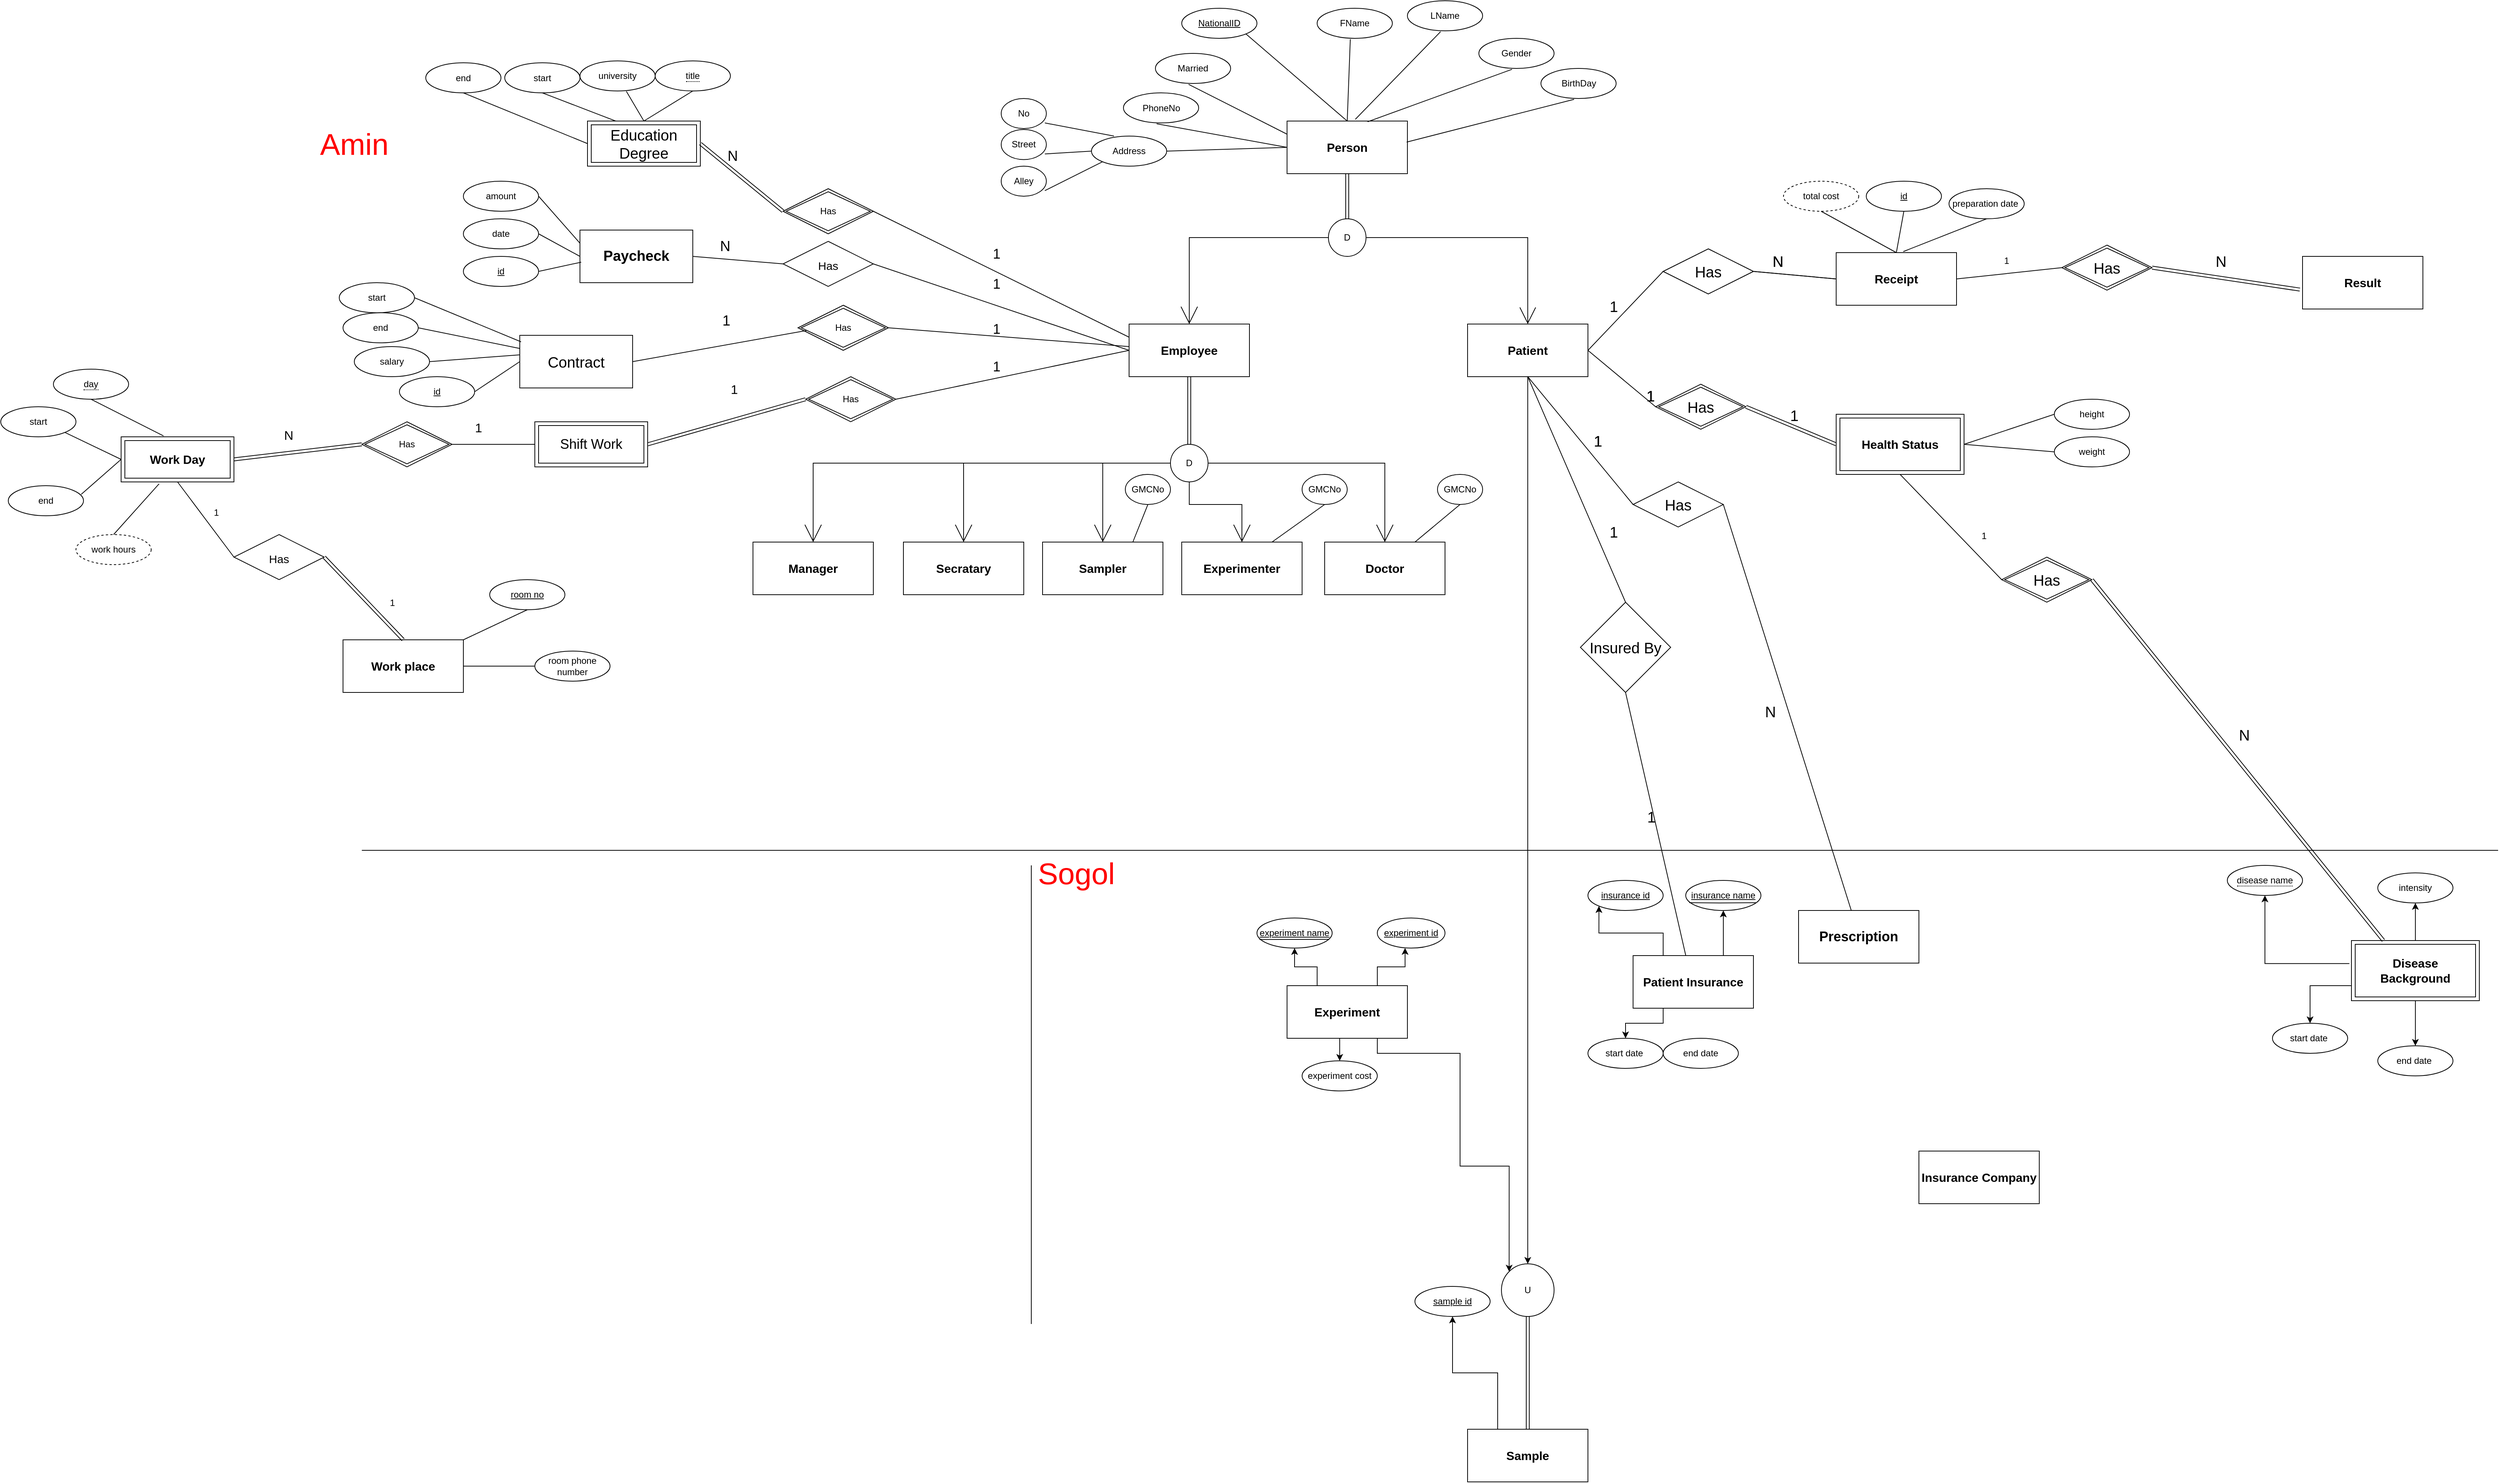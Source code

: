 <mxfile version="15.8.6" type="github"><diagram id="yYorFiWzF9lwMJgG2FKl" name="Page-1"><mxGraphModel dx="2523" dy="2047" grid="1" gridSize="10" guides="1" tooltips="1" connect="1" arrows="1" fold="1" page="1" pageScale="1" pageWidth="850" pageHeight="1100" math="0" shadow="0"><root><mxCell id="0"/><mxCell id="1" parent="0"/><mxCell id="ndQmnq2tbYFk8jUC-qTm-1" value="&lt;font style=&quot;font-size: 16px&quot;&gt;&lt;b&gt;Person&lt;/b&gt;&lt;/font&gt;" style="whiteSpace=wrap;html=1;align=center;" parent="1" vertex="1"><mxGeometry x="1520" y="-370" width="160" height="70" as="geometry"/></mxCell><mxCell id="ndQmnq2tbYFk8jUC-qTm-2" value="&lt;span style=&quot;font-size: 16px&quot;&gt;&lt;b&gt;Experimenter&lt;/b&gt;&lt;/span&gt;" style="whiteSpace=wrap;html=1;align=center;" parent="1" vertex="1"><mxGeometry x="1380" y="190" width="160" height="70" as="geometry"/></mxCell><mxCell id="ndQmnq2tbYFk8jUC-qTm-3" value="&lt;font style=&quot;font-size: 16px&quot;&gt;&lt;b&gt;Employee&lt;/b&gt;&lt;/font&gt;" style="whiteSpace=wrap;html=1;align=center;" parent="1" vertex="1"><mxGeometry x="1310" y="-100" width="160" height="70" as="geometry"/></mxCell><mxCell id="tGSkYTKsPLQfBhDFiUdl-58" style="edgeStyle=orthogonalEdgeStyle;rounded=0;orthogonalLoop=1;jettySize=auto;html=1;exitX=0.5;exitY=1;exitDx=0;exitDy=0;entryX=0.5;entryY=0;entryDx=0;entryDy=0;" parent="1" source="ndQmnq2tbYFk8jUC-qTm-4" target="tGSkYTKsPLQfBhDFiUdl-52" edge="1"><mxGeometry relative="1" as="geometry"/></mxCell><mxCell id="ndQmnq2tbYFk8jUC-qTm-4" value="&lt;font style=&quot;font-size: 16px&quot;&gt;&lt;b&gt;Patient&lt;/b&gt;&lt;/font&gt;" style="whiteSpace=wrap;html=1;align=center;" parent="1" vertex="1"><mxGeometry x="1760" y="-100" width="160" height="70" as="geometry"/></mxCell><mxCell id="ndQmnq2tbYFk8jUC-qTm-5" value="&lt;font style=&quot;font-size: 16px&quot;&gt;&lt;b&gt;Manager&lt;/b&gt;&lt;/font&gt;" style="whiteSpace=wrap;html=1;align=center;" parent="1" vertex="1"><mxGeometry x="810" y="190" width="160" height="70" as="geometry"/></mxCell><mxCell id="ndQmnq2tbYFk8jUC-qTm-6" value="&lt;span style=&quot;font-size: 16px&quot;&gt;&lt;b&gt;Doctor&lt;/b&gt;&lt;/span&gt;" style="whiteSpace=wrap;html=1;align=center;" parent="1" vertex="1"><mxGeometry x="1570" y="190" width="160" height="70" as="geometry"/></mxCell><mxCell id="ndQmnq2tbYFk8jUC-qTm-7" value="&lt;font style=&quot;font-size: 16px&quot;&gt;&lt;b&gt;Sampler&lt;/b&gt;&lt;/font&gt;" style="whiteSpace=wrap;html=1;align=center;" parent="1" vertex="1"><mxGeometry x="1195" y="190" width="160" height="70" as="geometry"/></mxCell><mxCell id="ndQmnq2tbYFk8jUC-qTm-9" value="&lt;span style=&quot;font-size: 16px&quot;&gt;&lt;b&gt;Secratary&lt;/b&gt;&lt;/span&gt;" style="whiteSpace=wrap;html=1;align=center;" parent="1" vertex="1"><mxGeometry x="1010" y="190" width="160" height="70" as="geometry"/></mxCell><mxCell id="ndQmnq2tbYFk8jUC-qTm-10" value="&lt;span style=&quot;font-size: 16px&quot;&gt;&lt;b&gt;Work place&lt;/b&gt;&lt;/span&gt;" style="whiteSpace=wrap;html=1;align=center;" parent="1" vertex="1"><mxGeometry x="265" y="320" width="160" height="70" as="geometry"/></mxCell><mxCell id="tGSkYTKsPLQfBhDFiUdl-62" style="edgeStyle=orthogonalEdgeStyle;rounded=0;orthogonalLoop=1;jettySize=auto;html=1;exitX=0.25;exitY=0;exitDx=0;exitDy=0;entryX=0;entryY=1;entryDx=0;entryDy=0;" parent="1" source="ndQmnq2tbYFk8jUC-qTm-16" target="tGSkYTKsPLQfBhDFiUdl-60" edge="1"><mxGeometry relative="1" as="geometry"/></mxCell><mxCell id="tGSkYTKsPLQfBhDFiUdl-65" style="edgeStyle=orthogonalEdgeStyle;rounded=0;orthogonalLoop=1;jettySize=auto;html=1;exitX=0.75;exitY=0;exitDx=0;exitDy=0;entryX=0.5;entryY=1;entryDx=0;entryDy=0;" parent="1" source="ndQmnq2tbYFk8jUC-qTm-16" target="tGSkYTKsPLQfBhDFiUdl-63" edge="1"><mxGeometry relative="1" as="geometry"/></mxCell><mxCell id="tGSkYTKsPLQfBhDFiUdl-68" style="edgeStyle=orthogonalEdgeStyle;rounded=0;orthogonalLoop=1;jettySize=auto;html=1;exitX=0.25;exitY=1;exitDx=0;exitDy=0;" parent="1" source="ndQmnq2tbYFk8jUC-qTm-16" target="tGSkYTKsPLQfBhDFiUdl-67" edge="1"><mxGeometry relative="1" as="geometry"/></mxCell><mxCell id="ndQmnq2tbYFk8jUC-qTm-16" value="&lt;span style=&quot;font-size: 16px&quot;&gt;&lt;b&gt;Patient Insurance&lt;/b&gt;&lt;/span&gt;" style="whiteSpace=wrap;html=1;align=center;" parent="1" vertex="1"><mxGeometry x="1980" y="740" width="160" height="70" as="geometry"/></mxCell><mxCell id="tGSkYTKsPLQfBhDFiUdl-15" style="edgeStyle=orthogonalEdgeStyle;rounded=0;orthogonalLoop=1;jettySize=auto;html=1;exitX=0.75;exitY=0;exitDx=0;exitDy=0;entryX=0.41;entryY=0.997;entryDx=0;entryDy=0;entryPerimeter=0;" parent="1" source="ndQmnq2tbYFk8jUC-qTm-22" target="tGSkYTKsPLQfBhDFiUdl-13" edge="1"><mxGeometry relative="1" as="geometry"/></mxCell><mxCell id="tGSkYTKsPLQfBhDFiUdl-16" style="edgeStyle=orthogonalEdgeStyle;rounded=0;orthogonalLoop=1;jettySize=auto;html=1;exitX=0.25;exitY=0;exitDx=0;exitDy=0;entryX=0.5;entryY=1;entryDx=0;entryDy=0;" parent="1" source="ndQmnq2tbYFk8jUC-qTm-22" target="tGSkYTKsPLQfBhDFiUdl-11" edge="1"><mxGeometry relative="1" as="geometry"/></mxCell><mxCell id="tGSkYTKsPLQfBhDFiUdl-17" style="edgeStyle=orthogonalEdgeStyle;rounded=0;orthogonalLoop=1;jettySize=auto;html=1;exitX=0.5;exitY=1;exitDx=0;exitDy=0;entryX=0.5;entryY=0;entryDx=0;entryDy=0;" parent="1" source="ndQmnq2tbYFk8jUC-qTm-22" target="tGSkYTKsPLQfBhDFiUdl-14" edge="1"><mxGeometry relative="1" as="geometry"/></mxCell><mxCell id="tGSkYTKsPLQfBhDFiUdl-57" style="edgeStyle=orthogonalEdgeStyle;rounded=0;orthogonalLoop=1;jettySize=auto;html=1;exitX=0.75;exitY=1;exitDx=0;exitDy=0;entryX=0;entryY=0;entryDx=0;entryDy=0;" parent="1" source="ndQmnq2tbYFk8jUC-qTm-22" target="tGSkYTKsPLQfBhDFiUdl-52" edge="1"><mxGeometry relative="1" as="geometry"><Array as="points"><mxPoint x="1640" y="870"/><mxPoint x="1750" y="870"/><mxPoint x="1750" y="1020"/><mxPoint x="1815" y="1020"/></Array></mxGeometry></mxCell><mxCell id="ndQmnq2tbYFk8jUC-qTm-22" value="&lt;span style=&quot;font-size: 16px&quot;&gt;&lt;b&gt;Experiment&lt;/b&gt;&lt;/span&gt;" style="whiteSpace=wrap;html=1;align=center;" parent="1" vertex="1"><mxGeometry x="1520" y="780" width="160" height="70" as="geometry"/></mxCell><mxCell id="ndQmnq2tbYFk8jUC-qTm-23" value="&lt;font style=&quot;font-size: 16px&quot;&gt;&lt;b&gt;Result&lt;/b&gt;&lt;/font&gt;" style="whiteSpace=wrap;html=1;align=center;" parent="1" vertex="1"><mxGeometry x="2870" y="-190" width="160" height="70" as="geometry"/></mxCell><mxCell id="tGSkYTKsPLQfBhDFiUdl-19" style="edgeStyle=orthogonalEdgeStyle;rounded=0;orthogonalLoop=1;jettySize=auto;html=1;exitX=0.25;exitY=0;exitDx=0;exitDy=0;entryX=0.5;entryY=1;entryDx=0;entryDy=0;" parent="1" source="ndQmnq2tbYFk8jUC-qTm-25" target="tGSkYTKsPLQfBhDFiUdl-50" edge="1"><mxGeometry relative="1" as="geometry"><mxPoint x="1270" y="1120" as="targetPoint"/></mxGeometry></mxCell><mxCell id="ndQmnq2tbYFk8jUC-qTm-25" value="&lt;span style=&quot;font-size: 16px&quot;&gt;&lt;b&gt;Sample&lt;/b&gt;&lt;/span&gt;" style="whiteSpace=wrap;html=1;align=center;" parent="1" vertex="1"><mxGeometry x="1760" y="1370" width="160" height="70" as="geometry"/></mxCell><mxCell id="ndQmnq2tbYFk8jUC-qTm-26" value="&lt;font style=&quot;font-size: 16px&quot;&gt;&lt;b&gt;Insurance Company&lt;/b&gt;&lt;/font&gt;" style="whiteSpace=wrap;html=1;align=center;" parent="1" vertex="1"><mxGeometry x="2360" y="1000" width="160" height="70" as="geometry"/></mxCell><mxCell id="ndQmnq2tbYFk8jUC-qTm-27" value="&lt;font style=&quot;font-size: 18px&quot;&gt;&lt;b&gt;Prescription&lt;/b&gt;&lt;/font&gt;" style="whiteSpace=wrap;html=1;align=center;" parent="1" vertex="1"><mxGeometry x="2200" y="680" width="160" height="70" as="geometry"/></mxCell><mxCell id="ndQmnq2tbYFk8jUC-qTm-30" value="" style="endArrow=none;html=1;fontColor=#FF0000;" parent="1" edge="1"><mxGeometry width="50" height="50" relative="1" as="geometry"><mxPoint x="3130" y="600" as="sourcePoint"/><mxPoint x="290" y="600" as="targetPoint"/></mxGeometry></mxCell><mxCell id="ndQmnq2tbYFk8jUC-qTm-31" value="" style="endArrow=none;html=1;fontColor=#FF0000;" parent="1" edge="1"><mxGeometry width="50" height="50" relative="1" as="geometry"><mxPoint x="1180" y="1230" as="sourcePoint"/><mxPoint x="1180" y="620" as="targetPoint"/></mxGeometry></mxCell><mxCell id="ndQmnq2tbYFk8jUC-qTm-33" value="&lt;font style=&quot;font-size: 40px&quot;&gt;Amin&lt;/font&gt;" style="text;html=1;strokeColor=none;fillColor=none;align=center;verticalAlign=middle;whiteSpace=wrap;rounded=0;fontColor=#FF0000;" parent="1" vertex="1"><mxGeometry x="260" y="-360" width="40" height="40" as="geometry"/></mxCell><mxCell id="ndQmnq2tbYFk8jUC-qTm-34" value="Sogol" style="text;html=1;strokeColor=none;fillColor=none;align=center;verticalAlign=middle;whiteSpace=wrap;rounded=0;fontColor=#FF0000;fontSize=40;" parent="1" vertex="1"><mxGeometry x="1220" y="620" width="40" height="20" as="geometry"/></mxCell><mxCell id="tGSkYTKsPLQfBhDFiUdl-11" value="experiment name" style="ellipse;whiteSpace=wrap;html=1;fontStyle=4" parent="1" vertex="1"><mxGeometry x="1480" y="690" width="100" height="40" as="geometry"/></mxCell><mxCell id="tGSkYTKsPLQfBhDFiUdl-13" value="&lt;u&gt;experiment id&lt;/u&gt;" style="ellipse;whiteSpace=wrap;html=1;" parent="1" vertex="1"><mxGeometry x="1640" y="690" width="90" height="40" as="geometry"/></mxCell><mxCell id="tGSkYTKsPLQfBhDFiUdl-14" value="experiment cost" style="ellipse;whiteSpace=wrap;html=1;" parent="1" vertex="1"><mxGeometry x="1540" y="880" width="100" height="40" as="geometry"/></mxCell><mxCell id="tGSkYTKsPLQfBhDFiUdl-50" value="sample id" style="ellipse;whiteSpace=wrap;html=1;align=center;fontStyle=4;" parent="1" vertex="1"><mxGeometry x="1690" y="1180" width="100" height="40" as="geometry"/></mxCell><mxCell id="tGSkYTKsPLQfBhDFiUdl-52" value="U" style="ellipse;whiteSpace=wrap;html=1;aspect=fixed;" parent="1" vertex="1"><mxGeometry x="1805" y="1150" width="70" height="70" as="geometry"/></mxCell><mxCell id="tGSkYTKsPLQfBhDFiUdl-55" value="" style="shape=link;html=1;rounded=0;exitX=0.5;exitY=0;exitDx=0;exitDy=0;entryX=0.5;entryY=1;entryDx=0;entryDy=0;" parent="1" source="ndQmnq2tbYFk8jUC-qTm-25" target="tGSkYTKsPLQfBhDFiUdl-52" edge="1"><mxGeometry relative="1" as="geometry"><mxPoint x="1840" y="1260" as="sourcePoint"/><mxPoint x="2000" y="1260" as="targetPoint"/><Array as="points"/></mxGeometry></mxCell><mxCell id="tGSkYTKsPLQfBhDFiUdl-60" value="insurance id" style="ellipse;whiteSpace=wrap;html=1;align=center;fontStyle=4;" parent="1" vertex="1"><mxGeometry x="1920" y="640" width="100" height="40" as="geometry"/></mxCell><mxCell id="tGSkYTKsPLQfBhDFiUdl-63" value="&lt;u&gt;insurance name&lt;/u&gt;" style="ellipse;whiteSpace=wrap;html=1;align=center;" parent="1" vertex="1"><mxGeometry x="2050" y="640" width="100" height="40" as="geometry"/></mxCell><mxCell id="tGSkYTKsPLQfBhDFiUdl-66" value="end date" style="ellipse;whiteSpace=wrap;html=1;align=center;" parent="1" vertex="1"><mxGeometry x="2020" y="850" width="100" height="40" as="geometry"/></mxCell><mxCell id="tGSkYTKsPLQfBhDFiUdl-67" value="start date&amp;nbsp;" style="ellipse;whiteSpace=wrap;html=1;align=center;" parent="1" vertex="1"><mxGeometry x="1920" y="850" width="100" height="40" as="geometry"/></mxCell><mxCell id="tGSkYTKsPLQfBhDFiUdl-78" value="" style="endArrow=none;html=1;rounded=0;exitX=0.034;exitY=0.716;exitDx=0;exitDy=0;exitPerimeter=0;entryX=0.956;entryY=0.71;entryDx=0;entryDy=0;entryPerimeter=0;" parent="1" source="tGSkYTKsPLQfBhDFiUdl-11" target="tGSkYTKsPLQfBhDFiUdl-11" edge="1"><mxGeometry width="50" height="50" relative="1" as="geometry"><mxPoint x="1600" y="720" as="sourcePoint"/><mxPoint x="1590" y="720" as="targetPoint"/></mxGeometry></mxCell><mxCell id="tGSkYTKsPLQfBhDFiUdl-79" value="" style="endArrow=none;html=1;rounded=0;exitX=0.047;exitY=0.74;exitDx=0;exitDy=0;exitPerimeter=0;entryX=0.932;entryY=0.74;entryDx=0;entryDy=0;entryPerimeter=0;" parent="1" source="tGSkYTKsPLQfBhDFiUdl-63" target="tGSkYTKsPLQfBhDFiUdl-63" edge="1"><mxGeometry width="50" height="50" relative="1" as="geometry"><mxPoint x="2065" y="670" as="sourcePoint"/><mxPoint x="2125" y="670" as="targetPoint"/><Array as="points"><mxPoint x="2095" y="670"/></Array></mxGeometry></mxCell><mxCell id="c3IHe-DRA20rUjw99vpj-3" value="" style="endArrow=none;html=1;rounded=0;exitX=1;exitY=1;exitDx=0;exitDy=0;entryX=0.5;entryY=0;entryDx=0;entryDy=0;" parent="1" source="c3IHe-DRA20rUjw99vpj-12" target="ndQmnq2tbYFk8jUC-qTm-1" edge="1"><mxGeometry relative="1" as="geometry"><mxPoint x="1480" y="-480" as="sourcePoint"/><mxPoint x="1650" y="-10" as="targetPoint"/></mxGeometry></mxCell><mxCell id="c3IHe-DRA20rUjw99vpj-6" value="FName" style="ellipse;whiteSpace=wrap;html=1;align=center;" parent="1" vertex="1"><mxGeometry x="1560" y="-520" width="100" height="40" as="geometry"/></mxCell><mxCell id="c3IHe-DRA20rUjw99vpj-12" value="NationalID" style="ellipse;whiteSpace=wrap;html=1;align=center;fontStyle=4;" parent="1" vertex="1"><mxGeometry x="1380" y="-520" width="100" height="40" as="geometry"/></mxCell><mxCell id="c3IHe-DRA20rUjw99vpj-13" value="" style="endArrow=none;html=1;rounded=0;exitX=0.441;exitY=1.029;exitDx=0;exitDy=0;exitPerimeter=0;entryX=0.5;entryY=0;entryDx=0;entryDy=0;" parent="1" source="c3IHe-DRA20rUjw99vpj-6" target="ndQmnq2tbYFk8jUC-qTm-1" edge="1"><mxGeometry relative="1" as="geometry"><mxPoint x="1550" y="-330" as="sourcePoint"/><mxPoint x="1710" y="-330" as="targetPoint"/></mxGeometry></mxCell><mxCell id="c3IHe-DRA20rUjw99vpj-14" value="" style="endArrow=none;html=1;rounded=0;exitX=0.441;exitY=1.029;exitDx=0;exitDy=0;exitPerimeter=0;entryX=0.567;entryY=-0.032;entryDx=0;entryDy=0;entryPerimeter=0;" parent="1" source="c3IHe-DRA20rUjw99vpj-15" target="ndQmnq2tbYFk8jUC-qTm-1" edge="1"><mxGeometry relative="1" as="geometry"><mxPoint x="1670" y="-340" as="sourcePoint"/><mxPoint x="1720" y="-380.0" as="targetPoint"/></mxGeometry></mxCell><mxCell id="c3IHe-DRA20rUjw99vpj-15" value="LName" style="ellipse;whiteSpace=wrap;html=1;align=center;" parent="1" vertex="1"><mxGeometry x="1680" y="-530" width="100" height="40" as="geometry"/></mxCell><mxCell id="c3IHe-DRA20rUjw99vpj-16" value="Gender" style="ellipse;whiteSpace=wrap;html=1;align=center;" parent="1" vertex="1"><mxGeometry x="1775" y="-480" width="100" height="40" as="geometry"/></mxCell><mxCell id="c3IHe-DRA20rUjw99vpj-17" value="" style="endArrow=none;html=1;rounded=0;exitX=0.441;exitY=1.029;exitDx=0;exitDy=0;exitPerimeter=0;entryX=0.669;entryY=0.014;entryDx=0;entryDy=0;entryPerimeter=0;" parent="1" source="c3IHe-DRA20rUjw99vpj-16" target="ndQmnq2tbYFk8jUC-qTm-1" edge="1"><mxGeometry relative="1" as="geometry"><mxPoint x="1765" y="-290" as="sourcePoint"/><mxPoint x="1705.72" y="-322.24" as="targetPoint"/></mxGeometry></mxCell><mxCell id="c3IHe-DRA20rUjw99vpj-18" value="BirthDay" style="ellipse;whiteSpace=wrap;html=1;align=center;" parent="1" vertex="1"><mxGeometry x="1857.5" y="-440" width="100" height="40" as="geometry"/></mxCell><mxCell id="c3IHe-DRA20rUjw99vpj-19" value="" style="endArrow=none;html=1;rounded=0;exitX=0.441;exitY=1.029;exitDx=0;exitDy=0;exitPerimeter=0;entryX=0.994;entryY=0.4;entryDx=0;entryDy=0;entryPerimeter=0;" parent="1" source="c3IHe-DRA20rUjw99vpj-18" target="ndQmnq2tbYFk8jUC-qTm-1" edge="1"><mxGeometry relative="1" as="geometry"><mxPoint x="1847.5" y="-250" as="sourcePoint"/><mxPoint x="1692.5" y="-347.01" as="targetPoint"/></mxGeometry></mxCell><mxCell id="c3IHe-DRA20rUjw99vpj-20" value="Married" style="ellipse;whiteSpace=wrap;html=1;align=center;" parent="1" vertex="1"><mxGeometry x="1345" y="-460" width="100" height="40" as="geometry"/></mxCell><mxCell id="c3IHe-DRA20rUjw99vpj-21" value="" style="endArrow=none;html=1;rounded=0;exitX=0.441;exitY=1.029;exitDx=0;exitDy=0;exitPerimeter=0;entryX=0;entryY=0.25;entryDx=0;entryDy=0;" parent="1" source="c3IHe-DRA20rUjw99vpj-20" target="ndQmnq2tbYFk8jUC-qTm-1" edge="1"><mxGeometry relative="1" as="geometry"><mxPoint x="1335" y="-270" as="sourcePoint"/><mxPoint x="1385" y="-310" as="targetPoint"/></mxGeometry></mxCell><mxCell id="c3IHe-DRA20rUjw99vpj-24" value="PhoneNo" style="ellipse;whiteSpace=wrap;html=1;align=center;" parent="1" vertex="1"><mxGeometry x="1302.5" y="-407.5" width="100" height="40" as="geometry"/></mxCell><mxCell id="c3IHe-DRA20rUjw99vpj-25" value="" style="endArrow=none;html=1;rounded=0;exitX=0.441;exitY=1.029;exitDx=0;exitDy=0;exitPerimeter=0;entryX=0;entryY=0.5;entryDx=0;entryDy=0;" parent="1" source="c3IHe-DRA20rUjw99vpj-24" target="ndQmnq2tbYFk8jUC-qTm-1" edge="1"><mxGeometry relative="1" as="geometry"><mxPoint x="1292.5" y="-217.5" as="sourcePoint"/><mxPoint x="1477.5" y="-300" as="targetPoint"/></mxGeometry></mxCell><mxCell id="c3IHe-DRA20rUjw99vpj-30" value="" style="endArrow=none;html=1;rounded=0;entryX=0;entryY=0.5;entryDx=0;entryDy=0;exitX=1;exitY=0.5;exitDx=0;exitDy=0;" parent="1" source="c3IHe-DRA20rUjw99vpj-31" target="ndQmnq2tbYFk8jUC-qTm-1" edge="1"><mxGeometry relative="1" as="geometry"><mxPoint x="1371" y="-326" as="sourcePoint"/><mxPoint x="1490" y="-250" as="targetPoint"/></mxGeometry></mxCell><mxCell id="c3IHe-DRA20rUjw99vpj-31" value="Address" style="ellipse;whiteSpace=wrap;html=1;align=center;" parent="1" vertex="1"><mxGeometry x="1260" y="-350" width="100" height="40" as="geometry"/></mxCell><mxCell id="c3IHe-DRA20rUjw99vpj-32" value="No" style="ellipse;whiteSpace=wrap;html=1;align=center;" parent="1" vertex="1"><mxGeometry x="1140" y="-400" width="60" height="40" as="geometry"/></mxCell><mxCell id="c3IHe-DRA20rUjw99vpj-33" value="" style="endArrow=none;html=1;rounded=0;exitX=0.967;exitY=0.813;exitDx=0;exitDy=0;exitPerimeter=0;" parent="1" source="c3IHe-DRA20rUjw99vpj-32" edge="1"><mxGeometry relative="1" as="geometry"><mxPoint x="1330" y="-250" as="sourcePoint"/><mxPoint x="1290" y="-350" as="targetPoint"/></mxGeometry></mxCell><mxCell id="c3IHe-DRA20rUjw99vpj-34" value="Street" style="ellipse;whiteSpace=wrap;html=1;align=center;" parent="1" vertex="1"><mxGeometry x="1140" y="-358.75" width="60" height="40" as="geometry"/></mxCell><mxCell id="c3IHe-DRA20rUjw99vpj-35" value="" style="endArrow=none;html=1;rounded=0;exitX=0.967;exitY=0.813;exitDx=0;exitDy=0;exitPerimeter=0;entryX=0;entryY=0.5;entryDx=0;entryDy=0;" parent="1" source="c3IHe-DRA20rUjw99vpj-34" target="c3IHe-DRA20rUjw99vpj-31" edge="1"><mxGeometry relative="1" as="geometry"><mxPoint x="1290" y="-201.25" as="sourcePoint"/><mxPoint x="1250" y="-301.25" as="targetPoint"/></mxGeometry></mxCell><mxCell id="c3IHe-DRA20rUjw99vpj-36" value="Alley" style="ellipse;whiteSpace=wrap;html=1;align=center;" parent="1" vertex="1"><mxGeometry x="1140" y="-310" width="60" height="40" as="geometry"/></mxCell><mxCell id="c3IHe-DRA20rUjw99vpj-37" value="" style="endArrow=none;html=1;rounded=0;exitX=0.967;exitY=0.813;exitDx=0;exitDy=0;exitPerimeter=0;entryX=0;entryY=1;entryDx=0;entryDy=0;" parent="1" source="c3IHe-DRA20rUjw99vpj-36" target="c3IHe-DRA20rUjw99vpj-31" edge="1"><mxGeometry relative="1" as="geometry"><mxPoint x="1290" y="-142.5" as="sourcePoint"/><mxPoint x="1260" y="-271.25" as="targetPoint"/></mxGeometry></mxCell><mxCell id="c3IHe-DRA20rUjw99vpj-41" style="edgeStyle=orthogonalEdgeStyle;rounded=0;orthogonalLoop=1;jettySize=auto;html=1;entryX=0.5;entryY=0;entryDx=0;entryDy=0;endSize=21;endArrow=open;endFill=0;" parent="1" source="c3IHe-DRA20rUjw99vpj-38" target="ndQmnq2tbYFk8jUC-qTm-3" edge="1"><mxGeometry relative="1" as="geometry"/></mxCell><mxCell id="c3IHe-DRA20rUjw99vpj-42" style="edgeStyle=orthogonalEdgeStyle;rounded=0;orthogonalLoop=1;jettySize=auto;html=1;entryX=0.5;entryY=0;entryDx=0;entryDy=0;endSize=20;endArrow=open;endFill=0;" parent="1" source="c3IHe-DRA20rUjw99vpj-38" target="ndQmnq2tbYFk8jUC-qTm-4" edge="1"><mxGeometry relative="1" as="geometry"/></mxCell><mxCell id="c3IHe-DRA20rUjw99vpj-38" value="D" style="ellipse;whiteSpace=wrap;html=1;align=center;" parent="1" vertex="1"><mxGeometry x="1575" y="-240" width="50" height="50" as="geometry"/></mxCell><mxCell id="c3IHe-DRA20rUjw99vpj-39" value="" style="shape=link;html=1;rounded=0;exitX=0.5;exitY=1;exitDx=0;exitDy=0;" parent="1" source="ndQmnq2tbYFk8jUC-qTm-1" target="c3IHe-DRA20rUjw99vpj-38" edge="1"><mxGeometry width="100" relative="1" as="geometry"><mxPoint x="1410" y="-100" as="sourcePoint"/><mxPoint x="1510" y="-100" as="targetPoint"/></mxGeometry></mxCell><mxCell id="c3IHe-DRA20rUjw99vpj-46" style="edgeStyle=orthogonalEdgeStyle;rounded=0;orthogonalLoop=1;jettySize=auto;html=1;entryX=0.5;entryY=0;entryDx=0;entryDy=0;endArrow=open;endFill=0;endSize=21;" parent="1" source="c3IHe-DRA20rUjw99vpj-43" target="ndQmnq2tbYFk8jUC-qTm-6" edge="1"><mxGeometry relative="1" as="geometry"/></mxCell><mxCell id="c3IHe-DRA20rUjw99vpj-47" style="edgeStyle=orthogonalEdgeStyle;rounded=0;orthogonalLoop=1;jettySize=auto;html=1;endArrow=open;endFill=0;endSize=21;" parent="1" source="c3IHe-DRA20rUjw99vpj-43" target="ndQmnq2tbYFk8jUC-qTm-2" edge="1"><mxGeometry relative="1" as="geometry"/></mxCell><mxCell id="c3IHe-DRA20rUjw99vpj-48" style="edgeStyle=orthogonalEdgeStyle;rounded=0;orthogonalLoop=1;jettySize=auto;html=1;endArrow=open;endFill=0;endSize=21;" parent="1" source="c3IHe-DRA20rUjw99vpj-43" target="ndQmnq2tbYFk8jUC-qTm-7" edge="1"><mxGeometry relative="1" as="geometry"/></mxCell><mxCell id="c3IHe-DRA20rUjw99vpj-49" style="edgeStyle=orthogonalEdgeStyle;rounded=0;orthogonalLoop=1;jettySize=auto;html=1;entryX=0.5;entryY=0;entryDx=0;entryDy=0;endArrow=open;endFill=0;endSize=21;" parent="1" source="c3IHe-DRA20rUjw99vpj-43" target="ndQmnq2tbYFk8jUC-qTm-9" edge="1"><mxGeometry relative="1" as="geometry"/></mxCell><mxCell id="c3IHe-DRA20rUjw99vpj-50" style="edgeStyle=orthogonalEdgeStyle;rounded=0;orthogonalLoop=1;jettySize=auto;html=1;entryX=0.5;entryY=0;entryDx=0;entryDy=0;endArrow=open;endFill=0;endSize=21;" parent="1" source="c3IHe-DRA20rUjw99vpj-43" target="ndQmnq2tbYFk8jUC-qTm-5" edge="1"><mxGeometry relative="1" as="geometry"/></mxCell><mxCell id="c3IHe-DRA20rUjw99vpj-43" value="D" style="ellipse;whiteSpace=wrap;html=1;align=center;" parent="1" vertex="1"><mxGeometry x="1365" y="60" width="50" height="50" as="geometry"/></mxCell><mxCell id="c3IHe-DRA20rUjw99vpj-44" value="" style="shape=link;html=1;rounded=0;exitX=0.5;exitY=1;exitDx=0;exitDy=0;entryX=0.5;entryY=0;entryDx=0;entryDy=0;" parent="1" source="ndQmnq2tbYFk8jUC-qTm-3" target="c3IHe-DRA20rUjw99vpj-43" edge="1"><mxGeometry width="100" relative="1" as="geometry"><mxPoint x="1390" y="-30" as="sourcePoint"/><mxPoint x="1390" y="30" as="targetPoint"/></mxGeometry></mxCell><mxCell id="c3IHe-DRA20rUjw99vpj-54" value="GMCNo" style="ellipse;whiteSpace=wrap;html=1;align=center;" parent="1" vertex="1"><mxGeometry x="1720" y="100" width="60" height="40" as="geometry"/></mxCell><mxCell id="c3IHe-DRA20rUjw99vpj-55" value="" style="endArrow=none;html=1;rounded=0;exitX=0.5;exitY=1;exitDx=0;exitDy=0;entryX=0.75;entryY=0;entryDx=0;entryDy=0;" parent="1" source="c3IHe-DRA20rUjw99vpj-54" target="ndQmnq2tbYFk8jUC-qTm-6" edge="1"><mxGeometry relative="1" as="geometry"><mxPoint x="1860" y="230" as="sourcePoint"/><mxPoint x="1820" y="130.0" as="targetPoint"/></mxGeometry></mxCell><mxCell id="c3IHe-DRA20rUjw99vpj-56" value="GMCNo" style="ellipse;whiteSpace=wrap;html=1;align=center;" parent="1" vertex="1"><mxGeometry x="1540" y="100" width="60" height="40" as="geometry"/></mxCell><mxCell id="c3IHe-DRA20rUjw99vpj-57" value="" style="endArrow=none;html=1;rounded=0;exitX=0.5;exitY=1;exitDx=0;exitDy=0;entryX=0.75;entryY=0;entryDx=0;entryDy=0;" parent="1" source="c3IHe-DRA20rUjw99vpj-56" target="ndQmnq2tbYFk8jUC-qTm-2" edge="1"><mxGeometry relative="1" as="geometry"><mxPoint x="1700" y="230" as="sourcePoint"/><mxPoint x="1530" y="190" as="targetPoint"/></mxGeometry></mxCell><mxCell id="c3IHe-DRA20rUjw99vpj-58" value="GMCNo" style="ellipse;whiteSpace=wrap;html=1;align=center;" parent="1" vertex="1"><mxGeometry x="1305" y="100" width="60" height="40" as="geometry"/></mxCell><mxCell id="c3IHe-DRA20rUjw99vpj-59" value="" style="endArrow=none;html=1;rounded=0;exitX=0.5;exitY=1;exitDx=0;exitDy=0;entryX=0.75;entryY=0;entryDx=0;entryDy=0;" parent="1" source="c3IHe-DRA20rUjw99vpj-58" target="ndQmnq2tbYFk8jUC-qTm-7" edge="1"><mxGeometry relative="1" as="geometry"><mxPoint x="1465" y="230" as="sourcePoint"/><mxPoint x="1265" y="190" as="targetPoint"/></mxGeometry></mxCell><mxCell id="c3IHe-DRA20rUjw99vpj-61" value="Has" style="shape=rhombus;double=1;perimeter=rhombusPerimeter;whiteSpace=wrap;html=1;align=center;" parent="1" vertex="1"><mxGeometry x="880" y="-30" width="120" height="60" as="geometry"/></mxCell><mxCell id="c3IHe-DRA20rUjw99vpj-66" value="" style="shape=link;html=1;rounded=0;endArrow=open;endFill=0;endSize=21;exitX=1;exitY=0.5;exitDx=0;exitDy=0;entryX=0;entryY=0.5;entryDx=0;entryDy=0;" parent="1" source="c3IHe-DRA20rUjw99vpj-71" target="c3IHe-DRA20rUjw99vpj-61" edge="1"><mxGeometry relative="1" as="geometry"><mxPoint x="640" y="-10" as="sourcePoint"/><mxPoint x="840" y="-1" as="targetPoint"/></mxGeometry></mxCell><mxCell id="c3IHe-DRA20rUjw99vpj-67" value="1" style="resizable=0;html=1;align=right;verticalAlign=bottom;fontSize=17;" parent="c3IHe-DRA20rUjw99vpj-66" connectable="0" vertex="1"><mxGeometry x="1" relative="1" as="geometry"><mxPoint x="-90" as="offset"/></mxGeometry></mxCell><mxCell id="c3IHe-DRA20rUjw99vpj-71" value="&lt;font style=&quot;font-size: 18px&quot;&gt;Shift Work&lt;br&gt;&lt;/font&gt;" style="shape=ext;margin=3;double=1;whiteSpace=wrap;html=1;align=center;" parent="1" vertex="1"><mxGeometry x="520" y="30" width="150" height="60" as="geometry"/></mxCell><mxCell id="c3IHe-DRA20rUjw99vpj-72" value="" style="endArrow=none;html=1;rounded=0;fontSize=18;endSize=21;entryX=0;entryY=0.5;entryDx=0;entryDy=0;exitX=1;exitY=0.5;exitDx=0;exitDy=0;" parent="1" target="ndQmnq2tbYFk8jUC-qTm-3" edge="1" source="c3IHe-DRA20rUjw99vpj-61"><mxGeometry relative="1" as="geometry"><mxPoint x="990" y="-10" as="sourcePoint"/><mxPoint x="1140" y="90" as="targetPoint"/></mxGeometry></mxCell><mxCell id="c3IHe-DRA20rUjw99vpj-73" value="1" style="resizable=0;html=1;align=right;verticalAlign=bottom;fontSize=18;" parent="c3IHe-DRA20rUjw99vpj-72" connectable="0" vertex="1"><mxGeometry x="1" relative="1" as="geometry"><mxPoint x="-170" y="35" as="offset"/></mxGeometry></mxCell><mxCell id="c3IHe-DRA20rUjw99vpj-90" value="1" style="resizable=0;html=1;align=right;verticalAlign=bottom;fontSize=18;" parent="c3IHe-DRA20rUjw99vpj-72" connectable="0" vertex="1"><mxGeometry x="1" relative="1" as="geometry"><mxPoint x="-170" y="-15" as="offset"/></mxGeometry></mxCell><mxCell id="c3IHe-DRA20rUjw99vpj-97" value="1" style="resizable=0;html=1;align=right;verticalAlign=bottom;fontSize=18;" parent="c3IHe-DRA20rUjw99vpj-72" connectable="0" vertex="1"><mxGeometry x="1" relative="1" as="geometry"><mxPoint x="-170" y="-75" as="offset"/></mxGeometry></mxCell><mxCell id="c3IHe-DRA20rUjw99vpj-117" value="1" style="resizable=0;html=1;align=right;verticalAlign=bottom;fontSize=18;" parent="c3IHe-DRA20rUjw99vpj-72" connectable="0" vertex="1"><mxGeometry x="1" relative="1" as="geometry"><mxPoint x="-170" y="-115" as="offset"/></mxGeometry></mxCell><mxCell id="c3IHe-DRA20rUjw99vpj-86" value="Has" style="shape=rhombus;double=1;perimeter=rhombusPerimeter;whiteSpace=wrap;html=1;align=center;" parent="1" vertex="1"><mxGeometry x="870" y="-125" width="120" height="60" as="geometry"/></mxCell><mxCell id="c3IHe-DRA20rUjw99vpj-94" value="Has" style="shape=rhombus;double=1;perimeter=rhombusPerimeter;whiteSpace=wrap;html=1;align=center;" parent="1" vertex="1"><mxGeometry x="870" y="-125" width="120" height="60" as="geometry"/></mxCell><mxCell id="c3IHe-DRA20rUjw99vpj-95" value="" style="endArrow=none;html=1;rounded=0;fontSize=18;endSize=21;" parent="1" edge="1"><mxGeometry relative="1" as="geometry"><mxPoint x="990" y="-95" as="sourcePoint"/><mxPoint x="1310" y="-70" as="targetPoint"/></mxGeometry></mxCell><mxCell id="c3IHe-DRA20rUjw99vpj-106" value="" style="endArrow=none;html=1;rounded=0;fontSize=18;endSize=21;entryX=0;entryY=0.5;entryDx=0;entryDy=0;exitX=1;exitY=0.5;exitDx=0;exitDy=0;" parent="1" source="c3IHe-DRA20rUjw99vpj-128" target="ndQmnq2tbYFk8jUC-qTm-3" edge="1"><mxGeometry relative="1" as="geometry"><mxPoint x="982.5" y="-180" as="sourcePoint"/><mxPoint x="1302.5" y="-155" as="targetPoint"/></mxGeometry></mxCell><mxCell id="c3IHe-DRA20rUjw99vpj-118" value="Has" style="shape=rhombus;double=1;perimeter=rhombusPerimeter;whiteSpace=wrap;html=1;align=center;" parent="1" vertex="1"><mxGeometry x="850" y="-280" width="120" height="60" as="geometry"/></mxCell><mxCell id="c3IHe-DRA20rUjw99vpj-122" value="&lt;font style=&quot;font-size: 20px&quot;&gt;Education &lt;/font&gt;&lt;font style=&quot;font-size: 20px&quot;&gt;Degree&lt;/font&gt;" style="shape=ext;margin=3;double=1;whiteSpace=wrap;html=1;align=center;" parent="1" vertex="1"><mxGeometry x="590" y="-370" width="150" height="60" as="geometry"/></mxCell><mxCell id="c3IHe-DRA20rUjw99vpj-123" value="" style="shape=link;html=1;rounded=0;endArrow=open;endFill=0;endSize=21;exitX=1;exitY=0.5;exitDx=0;exitDy=0;entryX=0;entryY=0.5;entryDx=0;entryDy=0;" parent="1" source="c3IHe-DRA20rUjw99vpj-122" target="c3IHe-DRA20rUjw99vpj-125" edge="1"><mxGeometry relative="1" as="geometry"><mxPoint x="620" y="-250" as="sourcePoint"/><mxPoint x="820" y="-241" as="targetPoint"/></mxGeometry></mxCell><mxCell id="c3IHe-DRA20rUjw99vpj-125" value="Has" style="shape=rhombus;double=1;perimeter=rhombusPerimeter;whiteSpace=wrap;html=1;align=center;" parent="1" vertex="1"><mxGeometry x="850" y="-280" width="120" height="60" as="geometry"/></mxCell><mxCell id="c3IHe-DRA20rUjw99vpj-126" value="" style="endArrow=none;html=1;rounded=0;fontSize=18;endSize=21;entryX=0;entryY=0.25;entryDx=0;entryDy=0;" parent="1" target="ndQmnq2tbYFk8jUC-qTm-3" edge="1"><mxGeometry relative="1" as="geometry"><mxPoint x="970" y="-250" as="sourcePoint"/><mxPoint x="1297.5" y="-135" as="targetPoint"/></mxGeometry></mxCell><mxCell id="c3IHe-DRA20rUjw99vpj-128" value="&lt;font style=&quot;font-size: 15px&quot;&gt;Has&lt;/font&gt;" style="shape=rhombus;perimeter=rhombusPerimeter;whiteSpace=wrap;html=1;align=center;fontSize=20;" parent="1" vertex="1"><mxGeometry x="850" y="-210" width="120" height="60" as="geometry"/></mxCell><mxCell id="c3IHe-DRA20rUjw99vpj-129" value="&lt;font style=&quot;font-size: 19px&quot;&gt;&lt;b&gt;Paycheck&lt;/b&gt;&lt;/font&gt;" style="whiteSpace=wrap;html=1;align=center;" parent="1" vertex="1"><mxGeometry x="580" y="-225" width="150" height="70" as="geometry"/></mxCell><mxCell id="c3IHe-DRA20rUjw99vpj-130" value="" style="endArrow=none;html=1;rounded=0;fontSize=19;endSize=21;entryX=0;entryY=0.5;entryDx=0;entryDy=0;exitX=1;exitY=0.5;exitDx=0;exitDy=0;" parent="1" source="c3IHe-DRA20rUjw99vpj-129" target="c3IHe-DRA20rUjw99vpj-128" edge="1"><mxGeometry relative="1" as="geometry"><mxPoint x="350" y="40" as="sourcePoint"/><mxPoint x="510" y="40" as="targetPoint"/></mxGeometry></mxCell><mxCell id="c3IHe-DRA20rUjw99vpj-131" value="N" style="resizable=0;html=1;align=right;verticalAlign=bottom;fontSize=19;" parent="c3IHe-DRA20rUjw99vpj-130" connectable="0" vertex="1"><mxGeometry x="1" relative="1" as="geometry"><mxPoint x="-70" y="-10" as="offset"/></mxGeometry></mxCell><mxCell id="c3IHe-DRA20rUjw99vpj-135" value="N" style="resizable=0;html=1;align=right;verticalAlign=bottom;fontSize=19;" parent="c3IHe-DRA20rUjw99vpj-130" connectable="0" vertex="1"><mxGeometry x="1" relative="1" as="geometry"><mxPoint x="-60" y="-130" as="offset"/></mxGeometry></mxCell><mxCell id="c3IHe-DRA20rUjw99vpj-132" value="" style="endArrow=none;html=1;rounded=0;fontSize=19;endSize=21;entryX=0.094;entryY=0.56;entryDx=0;entryDy=0;exitX=1;exitY=0.5;exitDx=0;exitDy=0;entryPerimeter=0;" parent="1" source="c3IHe-DRA20rUjw99vpj-134" target="c3IHe-DRA20rUjw99vpj-94" edge="1"><mxGeometry relative="1" as="geometry"><mxPoint x="360" y="125" as="sourcePoint"/><mxPoint x="860" y="-95.0" as="targetPoint"/></mxGeometry></mxCell><mxCell id="c3IHe-DRA20rUjw99vpj-133" value="1" style="resizable=0;html=1;align=right;verticalAlign=bottom;fontSize=19;" parent="c3IHe-DRA20rUjw99vpj-132" connectable="0" vertex="1"><mxGeometry x="1" relative="1" as="geometry"><mxPoint x="-101" y="1" as="offset"/></mxGeometry></mxCell><mxCell id="c3IHe-DRA20rUjw99vpj-134" value="&lt;font style=&quot;font-size: 20px&quot;&gt;Contract&lt;/font&gt;" style="whiteSpace=wrap;html=1;align=center;" parent="1" vertex="1"><mxGeometry x="500" y="-85" width="150" height="70" as="geometry"/></mxCell><mxCell id="c3IHe-DRA20rUjw99vpj-141" value="&lt;span style=&quot;font-size: 16px&quot;&gt;&lt;b&gt;Receipt&lt;/b&gt;&lt;/span&gt;" style="whiteSpace=wrap;html=1;align=center;" parent="1" vertex="1"><mxGeometry x="2250" y="-195" width="160" height="70" as="geometry"/></mxCell><mxCell id="c3IHe-DRA20rUjw99vpj-142" value="Has" style="shape=rhombus;double=1;perimeter=rhombusPerimeter;whiteSpace=wrap;html=1;align=center;fontSize=20;" parent="1" vertex="1"><mxGeometry x="2010" y="-20" width="120" height="60" as="geometry"/></mxCell><mxCell id="c3IHe-DRA20rUjw99vpj-144" value="" style="endArrow=none;html=1;rounded=0;fontSize=20;endSize=21;exitX=1;exitY=0.5;exitDx=0;exitDy=0;entryX=0;entryY=0.5;entryDx=0;entryDy=0;" parent="1" source="ndQmnq2tbYFk8jUC-qTm-4" target="c3IHe-DRA20rUjw99vpj-142" edge="1"><mxGeometry relative="1" as="geometry"><mxPoint x="2230" y="-290" as="sourcePoint"/><mxPoint x="2390" y="-290" as="targetPoint"/></mxGeometry></mxCell><mxCell id="c3IHe-DRA20rUjw99vpj-145" value="1" style="resizable=0;html=1;align=right;verticalAlign=bottom;fontSize=20;" parent="c3IHe-DRA20rUjw99vpj-144" connectable="0" vertex="1"><mxGeometry x="1" relative="1" as="geometry"/></mxCell><mxCell id="c3IHe-DRA20rUjw99vpj-173" value="1" style="resizable=0;html=1;align=right;verticalAlign=bottom;fontSize=20;" parent="c3IHe-DRA20rUjw99vpj-144" connectable="0" vertex="1"><mxGeometry x="1" relative="1" as="geometry"/></mxCell><mxCell id="c3IHe-DRA20rUjw99vpj-177" value="1" style="resizable=0;html=1;align=right;verticalAlign=bottom;fontSize=20;" parent="c3IHe-DRA20rUjw99vpj-144" connectable="0" vertex="1"><mxGeometry x="1" relative="1" as="geometry"/></mxCell><mxCell id="c3IHe-DRA20rUjw99vpj-146" value="" style="shape=link;html=1;rounded=0;fontSize=20;endArrow=open;endFill=0;endSize=21;exitX=1;exitY=0.5;exitDx=0;exitDy=0;entryX=0;entryY=0.5;entryDx=0;entryDy=0;" parent="1" source="c3IHe-DRA20rUjw99vpj-142" target="sHdW90y-OG-FQs-HTB6T-67" edge="1"><mxGeometry relative="1" as="geometry"><mxPoint x="2030" y="90" as="sourcePoint"/><mxPoint x="2270" y="65" as="targetPoint"/></mxGeometry></mxCell><mxCell id="c3IHe-DRA20rUjw99vpj-147" value="1" style="resizable=0;html=1;align=right;verticalAlign=bottom;fontSize=20;" parent="c3IHe-DRA20rUjw99vpj-146" connectable="0" vertex="1"><mxGeometry x="1" relative="1" as="geometry"><mxPoint x="-50" y="-25" as="offset"/></mxGeometry></mxCell><mxCell id="c3IHe-DRA20rUjw99vpj-148" value="Has" style="shape=rhombus;perimeter=rhombusPerimeter;whiteSpace=wrap;html=1;align=center;fontSize=20;" parent="1" vertex="1"><mxGeometry x="2020" y="-200" width="120" height="60" as="geometry"/></mxCell><mxCell id="c3IHe-DRA20rUjw99vpj-150" value="" style="endArrow=none;html=1;rounded=0;fontSize=20;endSize=21;exitX=1;exitY=0.5;exitDx=0;exitDy=0;entryX=0;entryY=0.5;entryDx=0;entryDy=0;" parent="1" source="ndQmnq2tbYFk8jUC-qTm-4" target="c3IHe-DRA20rUjw99vpj-148" edge="1"><mxGeometry relative="1" as="geometry"><mxPoint x="2030" y="100" as="sourcePoint"/><mxPoint x="2190" y="100" as="targetPoint"/></mxGeometry></mxCell><mxCell id="c3IHe-DRA20rUjw99vpj-151" value="1" style="resizable=0;html=1;align=right;verticalAlign=bottom;fontSize=20;" parent="c3IHe-DRA20rUjw99vpj-150" connectable="0" vertex="1"><mxGeometry x="1" relative="1" as="geometry"><mxPoint x="-60" y="60" as="offset"/></mxGeometry></mxCell><mxCell id="c3IHe-DRA20rUjw99vpj-153" value="" style="endArrow=none;html=1;rounded=0;fontSize=20;endSize=21;entryX=0;entryY=0.5;entryDx=0;entryDy=0;exitX=1;exitY=0.5;exitDx=0;exitDy=0;" parent="1" source="c3IHe-DRA20rUjw99vpj-148" target="c3IHe-DRA20rUjw99vpj-141" edge="1"><mxGeometry relative="1" as="geometry"><mxPoint x="2030" y="100" as="sourcePoint"/><mxPoint x="2190" y="100" as="targetPoint"/></mxGeometry></mxCell><mxCell id="c3IHe-DRA20rUjw99vpj-154" value="N" style="resizable=0;html=1;align=right;verticalAlign=bottom;fontSize=20;" parent="c3IHe-DRA20rUjw99vpj-153" connectable="0" vertex="1"><mxGeometry x="1" relative="1" as="geometry"><mxPoint x="-70" y="-10" as="offset"/></mxGeometry></mxCell><mxCell id="c3IHe-DRA20rUjw99vpj-155" value="" style="endArrow=none;html=1;rounded=0;fontSize=20;endSize=21;entryX=0;entryY=0.5;entryDx=0;entryDy=0;exitX=1;exitY=0.5;exitDx=0;exitDy=0;" parent="1" source="c3IHe-DRA20rUjw99vpj-157" edge="1"><mxGeometry relative="1" as="geometry"><mxPoint x="2030" y="100" as="sourcePoint"/><mxPoint x="2250.0" y="-160" as="targetPoint"/></mxGeometry></mxCell><mxCell id="c3IHe-DRA20rUjw99vpj-156" value="N" style="resizable=0;html=1;align=right;verticalAlign=bottom;fontSize=20;" parent="c3IHe-DRA20rUjw99vpj-155" connectable="0" vertex="1"><mxGeometry x="1" relative="1" as="geometry"><mxPoint x="-70" y="-10" as="offset"/></mxGeometry></mxCell><mxCell id="c3IHe-DRA20rUjw99vpj-157" value="Has" style="shape=rhombus;perimeter=rhombusPerimeter;whiteSpace=wrap;html=1;align=center;fontSize=20;" parent="1" vertex="1"><mxGeometry x="2020" y="-200" width="120" height="60" as="geometry"/></mxCell><mxCell id="c3IHe-DRA20rUjw99vpj-158" value="" style="endArrow=none;html=1;rounded=0;fontSize=20;endSize=21;entryX=0.438;entryY=0;entryDx=0;entryDy=0;exitX=1;exitY=0.5;exitDx=0;exitDy=0;entryPerimeter=0;" parent="1" source="c3IHe-DRA20rUjw99vpj-160" target="ndQmnq2tbYFk8jUC-qTm-27" edge="1"><mxGeometry relative="1" as="geometry"><mxPoint x="1990" y="410" as="sourcePoint"/><mxPoint x="2210.0" y="150" as="targetPoint"/></mxGeometry></mxCell><mxCell id="c3IHe-DRA20rUjw99vpj-159" value="N" style="resizable=0;html=1;align=right;verticalAlign=bottom;fontSize=20;" parent="c3IHe-DRA20rUjw99vpj-158" connectable="0" vertex="1"><mxGeometry x="1" relative="1" as="geometry"><mxPoint x="-100" y="-250" as="offset"/></mxGeometry></mxCell><mxCell id="c3IHe-DRA20rUjw99vpj-160" value="Has" style="shape=rhombus;perimeter=rhombusPerimeter;whiteSpace=wrap;html=1;align=center;fontSize=20;" parent="1" vertex="1"><mxGeometry x="1980" y="110" width="120" height="60" as="geometry"/></mxCell><mxCell id="c3IHe-DRA20rUjw99vpj-161" value="" style="endArrow=none;html=1;rounded=0;fontSize=20;endSize=21;exitX=0.5;exitY=1;exitDx=0;exitDy=0;entryX=0;entryY=0.5;entryDx=0;entryDy=0;" parent="1" source="ndQmnq2tbYFk8jUC-qTm-4" edge="1"><mxGeometry relative="1" as="geometry"><mxPoint x="1800.0" y="-60" as="sourcePoint"/><mxPoint x="1980.0" y="140" as="targetPoint"/></mxGeometry></mxCell><mxCell id="c3IHe-DRA20rUjw99vpj-162" value="1" style="resizable=0;html=1;align=right;verticalAlign=bottom;fontSize=20;" parent="c3IHe-DRA20rUjw99vpj-161" connectable="0" vertex="1"><mxGeometry x="1" relative="1" as="geometry"><mxPoint x="-40" y="-70" as="offset"/></mxGeometry></mxCell><mxCell id="c3IHe-DRA20rUjw99vpj-163" value="1" style="resizable=0;html=1;align=right;verticalAlign=bottom;fontSize=20;" parent="c3IHe-DRA20rUjw99vpj-161" connectable="0" vertex="1"><mxGeometry x="1" relative="1" as="geometry"><mxPoint x="-40" y="-70" as="offset"/></mxGeometry></mxCell><mxCell id="c3IHe-DRA20rUjw99vpj-195" value="" style="endArrow=none;html=1;rounded=0;fontSize=20;endSize=21;exitX=0.5;exitY=1;exitDx=0;exitDy=0;entryX=0;entryY=0.5;entryDx=0;entryDy=0;" parent="1" source="ndQmnq2tbYFk8jUC-qTm-4" target="c3IHe-DRA20rUjw99vpj-200" edge="1"><mxGeometry relative="1" as="geometry"><mxPoint x="1870" y="160" as="sourcePoint"/><mxPoint x="1907.094" y="240.037" as="targetPoint"/></mxGeometry></mxCell><mxCell id="c3IHe-DRA20rUjw99vpj-198" value="1" style="resizable=0;html=1;align=right;verticalAlign=bottom;fontSize=20;" parent="c3IHe-DRA20rUjw99vpj-195" connectable="0" vertex="1"><mxGeometry x="1" relative="1" as="geometry"><mxPoint x="-10" y="-80" as="offset"/></mxGeometry></mxCell><mxCell id="c3IHe-DRA20rUjw99vpj-200" value="Insured By" style="shape=rhombus;perimeter=rhombusPerimeter;whiteSpace=wrap;html=1;align=center;fontSize=20;direction=south;" parent="1" vertex="1"><mxGeometry x="1910" y="270" width="120" height="120" as="geometry"/></mxCell><mxCell id="c3IHe-DRA20rUjw99vpj-201" value="" style="endArrow=none;html=1;rounded=0;fontSize=20;endSize=21;exitX=1;exitY=0.5;exitDx=0;exitDy=0;entryX=0.438;entryY=0;entryDx=0;entryDy=0;entryPerimeter=0;" parent="1" source="c3IHe-DRA20rUjw99vpj-200" target="ndQmnq2tbYFk8jUC-qTm-16" edge="1"><mxGeometry relative="1" as="geometry"><mxPoint x="1960" y="560" as="sourcePoint"/><mxPoint x="2120" y="560" as="targetPoint"/></mxGeometry></mxCell><mxCell id="c3IHe-DRA20rUjw99vpj-202" value="1" style="resizable=0;html=1;align=right;verticalAlign=bottom;fontSize=20;" parent="c3IHe-DRA20rUjw99vpj-201" connectable="0" vertex="1"><mxGeometry x="1" relative="1" as="geometry"><mxPoint x="-40" y="-170" as="offset"/></mxGeometry></mxCell><mxCell id="sHdW90y-OG-FQs-HTB6T-2" value="Has" style="shape=rhombus;double=1;perimeter=rhombusPerimeter;whiteSpace=wrap;html=1;align=center;" vertex="1" parent="1"><mxGeometry x="290" y="30" width="120" height="60" as="geometry"/></mxCell><mxCell id="sHdW90y-OG-FQs-HTB6T-3" value="" style="shape=link;html=1;rounded=0;endArrow=open;endFill=0;endSize=21;exitX=1;exitY=0.5;exitDx=0;exitDy=0;entryX=0;entryY=0.5;entryDx=0;entryDy=0;" edge="1" parent="1" source="sHdW90y-OG-FQs-HTB6T-5" target="sHdW90y-OG-FQs-HTB6T-2"><mxGeometry relative="1" as="geometry"><mxPoint x="230" y="150" as="sourcePoint"/><mxPoint x="430" y="159" as="targetPoint"/></mxGeometry></mxCell><mxCell id="sHdW90y-OG-FQs-HTB6T-4" value="N" style="resizable=0;html=1;align=right;verticalAlign=bottom;fontSize=17;" connectable="0" vertex="1" parent="sHdW90y-OG-FQs-HTB6T-3"><mxGeometry x="1" relative="1" as="geometry"><mxPoint x="-90" as="offset"/></mxGeometry></mxCell><mxCell id="sHdW90y-OG-FQs-HTB6T-5" value="&lt;font style=&quot;font-size: 18px&quot;&gt;&lt;b style=&quot;font-size: 16px&quot;&gt;Work Day&lt;/b&gt;&lt;br&gt;&lt;/font&gt;" style="shape=ext;margin=3;double=1;whiteSpace=wrap;html=1;align=center;" vertex="1" parent="1"><mxGeometry x="-30" y="50" width="150" height="60" as="geometry"/></mxCell><mxCell id="sHdW90y-OG-FQs-HTB6T-7" value="" style="endArrow=none;html=1;rounded=0;fontSize=18;endSize=21;exitX=1;exitY=0.5;exitDx=0;exitDy=0;entryX=0;entryY=0.5;entryDx=0;entryDy=0;" edge="1" parent="1" source="sHdW90y-OG-FQs-HTB6T-2" target="c3IHe-DRA20rUjw99vpj-71"><mxGeometry relative="1" as="geometry"><mxPoint x="425.0" y="195" as="sourcePoint"/><mxPoint x="745.0" y="220" as="targetPoint"/></mxGeometry></mxCell><mxCell id="sHdW90y-OG-FQs-HTB6T-8" value="1" style="resizable=0;html=1;align=right;verticalAlign=bottom;fontSize=17;" connectable="0" vertex="1" parent="1"><mxGeometry x="450.0" y="50.003" as="geometry"/></mxCell><mxCell id="sHdW90y-OG-FQs-HTB6T-12" value="&lt;span style=&quot;border-bottom: 1px dotted&quot;&gt;day&lt;/span&gt;" style="ellipse;whiteSpace=wrap;html=1;align=center;fontSize=12;strokeWidth=1;" vertex="1" parent="1"><mxGeometry x="-120" y="-40" width="100" height="40" as="geometry"/></mxCell><mxCell id="sHdW90y-OG-FQs-HTB6T-15" value="end" style="ellipse;whiteSpace=wrap;html=1;align=center;fontSize=12;strokeWidth=1;" vertex="1" parent="1"><mxGeometry x="-180" y="115" width="100" height="40" as="geometry"/></mxCell><mxCell id="sHdW90y-OG-FQs-HTB6T-16" value="start" style="ellipse;whiteSpace=wrap;html=1;align=center;fontSize=12;strokeWidth=1;" vertex="1" parent="1"><mxGeometry x="-190" y="10" width="100" height="40" as="geometry"/></mxCell><mxCell id="sHdW90y-OG-FQs-HTB6T-17" value="" style="endArrow=none;html=1;rounded=0;fontSize=12;exitX=0.376;exitY=-0.019;exitDx=0;exitDy=0;exitPerimeter=0;entryX=0.5;entryY=1;entryDx=0;entryDy=0;" edge="1" parent="1" source="sHdW90y-OG-FQs-HTB6T-5" target="sHdW90y-OG-FQs-HTB6T-12"><mxGeometry relative="1" as="geometry"><mxPoint x="290" y="150" as="sourcePoint"/><mxPoint x="450" y="150" as="targetPoint"/></mxGeometry></mxCell><mxCell id="sHdW90y-OG-FQs-HTB6T-18" value="" style="endArrow=none;html=1;rounded=0;fontSize=12;exitX=0;exitY=0.5;exitDx=0;exitDy=0;entryX=1;entryY=1;entryDx=0;entryDy=0;" edge="1" parent="1" source="sHdW90y-OG-FQs-HTB6T-5" target="sHdW90y-OG-FQs-HTB6T-16"><mxGeometry relative="1" as="geometry"><mxPoint x="36.4" y="58.86" as="sourcePoint"/><mxPoint x="-60.0" y="10" as="targetPoint"/></mxGeometry></mxCell><mxCell id="sHdW90y-OG-FQs-HTB6T-19" value="" style="endArrow=none;html=1;rounded=0;fontSize=12;exitX=0.97;exitY=0.288;exitDx=0;exitDy=0;exitPerimeter=0;entryX=0;entryY=0.5;entryDx=0;entryDy=0;" edge="1" parent="1" source="sHdW90y-OG-FQs-HTB6T-15" target="sHdW90y-OG-FQs-HTB6T-5"><mxGeometry relative="1" as="geometry"><mxPoint x="46.4" y="68.86" as="sourcePoint"/><mxPoint x="-50.0" y="20" as="targetPoint"/></mxGeometry></mxCell><mxCell id="sHdW90y-OG-FQs-HTB6T-21" value="&lt;font style=&quot;font-size: 15px&quot;&gt;Has&lt;/font&gt;" style="shape=rhombus;perimeter=rhombusPerimeter;whiteSpace=wrap;html=1;align=center;fontSize=20;" vertex="1" parent="1"><mxGeometry x="120" y="180" width="120" height="60" as="geometry"/></mxCell><mxCell id="sHdW90y-OG-FQs-HTB6T-24" value="" style="endArrow=none;html=1;rounded=0;fontSize=12;exitX=0.5;exitY=1;exitDx=0;exitDy=0;entryX=0;entryY=0.5;entryDx=0;entryDy=0;" edge="1" parent="1" source="sHdW90y-OG-FQs-HTB6T-5" target="sHdW90y-OG-FQs-HTB6T-21"><mxGeometry relative="1" as="geometry"><mxPoint x="-20.0" y="90" as="sourcePoint"/><mxPoint x="-94.854" y="54.226" as="targetPoint"/></mxGeometry></mxCell><mxCell id="sHdW90y-OG-FQs-HTB6T-26" value="" style="shape=link;html=1;rounded=0;fontSize=12;exitX=1;exitY=0.5;exitDx=0;exitDy=0;entryX=0.5;entryY=0;entryDx=0;entryDy=0;" edge="1" parent="1" source="sHdW90y-OG-FQs-HTB6T-21" target="ndQmnq2tbYFk8jUC-qTm-10"><mxGeometry relative="1" as="geometry"><mxPoint x="290" y="150" as="sourcePoint"/><mxPoint x="450" y="150" as="targetPoint"/></mxGeometry></mxCell><mxCell id="sHdW90y-OG-FQs-HTB6T-27" value="1" style="resizable=0;html=1;align=right;verticalAlign=bottom;fontSize=12;strokeWidth=1;" connectable="0" vertex="1" parent="sHdW90y-OG-FQs-HTB6T-26"><mxGeometry x="1" relative="1" as="geometry"><mxPoint x="-10" y="-40" as="offset"/></mxGeometry></mxCell><mxCell id="sHdW90y-OG-FQs-HTB6T-28" value="1" style="resizable=0;html=1;align=right;verticalAlign=bottom;fontSize=12;strokeWidth=1;" connectable="0" vertex="1" parent="1"><mxGeometry x="100.0" y="159.999" as="geometry"/></mxCell><mxCell id="sHdW90y-OG-FQs-HTB6T-29" value="work hours" style="ellipse;whiteSpace=wrap;html=1;align=center;dashed=1;fontSize=12;strokeWidth=1;" vertex="1" parent="1"><mxGeometry x="-90" y="180" width="100" height="40" as="geometry"/></mxCell><mxCell id="sHdW90y-OG-FQs-HTB6T-30" value="" style="endArrow=none;html=1;rounded=0;fontSize=12;exitX=0.5;exitY=0;exitDx=0;exitDy=0;entryX=0.337;entryY=1.04;entryDx=0;entryDy=0;entryPerimeter=0;" edge="1" parent="1" source="sHdW90y-OG-FQs-HTB6T-29" target="sHdW90y-OG-FQs-HTB6T-5"><mxGeometry relative="1" as="geometry"><mxPoint x="-73" y="136.52" as="sourcePoint"/><mxPoint x="-20.0" y="90" as="targetPoint"/></mxGeometry></mxCell><mxCell id="sHdW90y-OG-FQs-HTB6T-31" value="room phone number" style="ellipse;whiteSpace=wrap;html=1;align=center;fontSize=12;strokeWidth=1;" vertex="1" parent="1"><mxGeometry x="520" y="335" width="100" height="40" as="geometry"/></mxCell><mxCell id="sHdW90y-OG-FQs-HTB6T-32" value="room no" style="ellipse;whiteSpace=wrap;html=1;align=center;fontStyle=4;fontSize=12;strokeWidth=1;" vertex="1" parent="1"><mxGeometry x="460" y="240" width="100" height="40" as="geometry"/></mxCell><mxCell id="sHdW90y-OG-FQs-HTB6T-33" value="" style="endArrow=none;html=1;rounded=0;fontSize=12;exitX=0.5;exitY=1;exitDx=0;exitDy=0;entryX=1;entryY=0;entryDx=0;entryDy=0;" edge="1" parent="1" source="sHdW90y-OG-FQs-HTB6T-32" target="ndQmnq2tbYFk8jUC-qTm-10"><mxGeometry relative="1" as="geometry"><mxPoint x="-30.0" y="190" as="sourcePoint"/><mxPoint x="30.55" y="122.4" as="targetPoint"/></mxGeometry></mxCell><mxCell id="sHdW90y-OG-FQs-HTB6T-34" value="" style="endArrow=none;html=1;rounded=0;fontSize=12;exitX=0;exitY=0.5;exitDx=0;exitDy=0;entryX=1;entryY=0.5;entryDx=0;entryDy=0;" edge="1" parent="1" source="sHdW90y-OG-FQs-HTB6T-31" target="ndQmnq2tbYFk8jUC-qTm-10"><mxGeometry relative="1" as="geometry"><mxPoint x="520.0" y="290" as="sourcePoint"/><mxPoint x="435.0" y="330" as="targetPoint"/></mxGeometry></mxCell><mxCell id="sHdW90y-OG-FQs-HTB6T-35" value="id" style="ellipse;whiteSpace=wrap;html=1;align=center;fontStyle=4;fontSize=12;strokeWidth=1;" vertex="1" parent="1"><mxGeometry x="340" y="-30" width="100" height="40" as="geometry"/></mxCell><mxCell id="sHdW90y-OG-FQs-HTB6T-37" value="" style="endArrow=none;html=1;rounded=0;fontSize=12;exitX=1;exitY=0.5;exitDx=0;exitDy=0;entryX=0;entryY=0.5;entryDx=0;entryDy=0;" edge="1" parent="1" source="sHdW90y-OG-FQs-HTB6T-35" target="c3IHe-DRA20rUjw99vpj-134"><mxGeometry relative="1" as="geometry"><mxPoint x="290" y="90" as="sourcePoint"/><mxPoint x="450" y="90" as="targetPoint"/></mxGeometry></mxCell><mxCell id="sHdW90y-OG-FQs-HTB6T-39" value="salary" style="ellipse;whiteSpace=wrap;html=1;align=center;fontSize=12;strokeWidth=1;" vertex="1" parent="1"><mxGeometry x="280" y="-70" width="100" height="40" as="geometry"/></mxCell><mxCell id="sHdW90y-OG-FQs-HTB6T-40" value="" style="endArrow=none;html=1;rounded=0;fontSize=12;exitX=-0.004;exitY=0.371;exitDx=0;exitDy=0;entryX=1;entryY=0.5;entryDx=0;entryDy=0;exitPerimeter=0;" edge="1" parent="1" source="c3IHe-DRA20rUjw99vpj-134" target="sHdW90y-OG-FQs-HTB6T-39"><mxGeometry relative="1" as="geometry"><mxPoint x="530.0" y="250" as="sourcePoint"/><mxPoint x="445.0" y="290" as="targetPoint"/></mxGeometry></mxCell><mxCell id="sHdW90y-OG-FQs-HTB6T-41" value="start" style="ellipse;whiteSpace=wrap;html=1;align=center;fontSize=12;strokeWidth=1;" vertex="1" parent="1"><mxGeometry x="260" y="-155" width="100" height="40" as="geometry"/></mxCell><mxCell id="sHdW90y-OG-FQs-HTB6T-42" value="end" style="ellipse;whiteSpace=wrap;html=1;align=center;fontSize=12;strokeWidth=1;" vertex="1" parent="1"><mxGeometry x="265" y="-115" width="100" height="40" as="geometry"/></mxCell><mxCell id="sHdW90y-OG-FQs-HTB6T-43" value="" style="endArrow=none;html=1;rounded=0;fontSize=12;exitX=0;exitY=0.25;exitDx=0;exitDy=0;entryX=1;entryY=0.5;entryDx=0;entryDy=0;" edge="1" parent="1" source="c3IHe-DRA20rUjw99vpj-134" target="sHdW90y-OG-FQs-HTB6T-42"><mxGeometry relative="1" as="geometry"><mxPoint x="509.4" y="-49.03" as="sourcePoint"/><mxPoint x="390.0" y="-40" as="targetPoint"/></mxGeometry></mxCell><mxCell id="sHdW90y-OG-FQs-HTB6T-44" value="" style="endArrow=none;html=1;rounded=0;fontSize=12;exitX=0.011;exitY=0.123;exitDx=0;exitDy=0;entryX=1;entryY=0.5;entryDx=0;entryDy=0;exitPerimeter=0;" edge="1" parent="1" source="c3IHe-DRA20rUjw99vpj-134" target="sHdW90y-OG-FQs-HTB6T-41"><mxGeometry relative="1" as="geometry"><mxPoint x="510.0" y="-57.5" as="sourcePoint"/><mxPoint x="375.0" y="-85" as="targetPoint"/></mxGeometry></mxCell><mxCell id="sHdW90y-OG-FQs-HTB6T-45" value="id" style="ellipse;whiteSpace=wrap;html=1;align=center;fontStyle=4;fontSize=12;strokeWidth=1;" vertex="1" parent="1"><mxGeometry x="425" y="-190" width="100" height="40" as="geometry"/></mxCell><mxCell id="sHdW90y-OG-FQs-HTB6T-47" value="date" style="ellipse;whiteSpace=wrap;html=1;align=center;fontSize=12;strokeWidth=1;" vertex="1" parent="1"><mxGeometry x="425" y="-240" width="100" height="40" as="geometry"/></mxCell><mxCell id="sHdW90y-OG-FQs-HTB6T-48" value="amount" style="ellipse;whiteSpace=wrap;html=1;align=center;fontSize=12;strokeWidth=1;" vertex="1" parent="1"><mxGeometry x="425" y="-290" width="100" height="40" as="geometry"/></mxCell><mxCell id="sHdW90y-OG-FQs-HTB6T-49" value="" style="endArrow=none;html=1;rounded=0;fontSize=12;exitX=0.011;exitY=0.61;exitDx=0;exitDy=0;exitPerimeter=0;entryX=1;entryY=0.5;entryDx=0;entryDy=0;" edge="1" parent="1" source="c3IHe-DRA20rUjw99vpj-129" target="sHdW90y-OG-FQs-HTB6T-45"><mxGeometry relative="1" as="geometry"><mxPoint x="750" y="90" as="sourcePoint"/><mxPoint x="910" y="90" as="targetPoint"/></mxGeometry></mxCell><mxCell id="sHdW90y-OG-FQs-HTB6T-50" value="" style="endArrow=none;html=1;rounded=0;fontSize=12;exitX=0;exitY=0.5;exitDx=0;exitDy=0;entryX=1;entryY=0.5;entryDx=0;entryDy=0;" edge="1" parent="1" source="c3IHe-DRA20rUjw99vpj-129" target="sHdW90y-OG-FQs-HTB6T-47"><mxGeometry relative="1" as="geometry"><mxPoint x="591.65" y="-172.3" as="sourcePoint"/><mxPoint x="535.0" y="-160" as="targetPoint"/></mxGeometry></mxCell><mxCell id="sHdW90y-OG-FQs-HTB6T-51" value="" style="endArrow=none;html=1;rounded=0;fontSize=12;exitX=0;exitY=0.25;exitDx=0;exitDy=0;entryX=1;entryY=0.5;entryDx=0;entryDy=0;" edge="1" parent="1" source="c3IHe-DRA20rUjw99vpj-129" target="sHdW90y-OG-FQs-HTB6T-48"><mxGeometry relative="1" as="geometry"><mxPoint x="590.0" y="-180" as="sourcePoint"/><mxPoint x="535.0" y="-210" as="targetPoint"/></mxGeometry></mxCell><mxCell id="sHdW90y-OG-FQs-HTB6T-53" value="university" style="ellipse;whiteSpace=wrap;html=1;align=center;fontSize=12;strokeWidth=1;" vertex="1" parent="1"><mxGeometry x="580" y="-450" width="100" height="40" as="geometry"/></mxCell><mxCell id="sHdW90y-OG-FQs-HTB6T-54" value="&lt;span style=&quot;border-bottom: 1px dotted&quot;&gt;title&lt;/span&gt;" style="ellipse;whiteSpace=wrap;html=1;align=center;fontSize=12;strokeWidth=1;" vertex="1" parent="1"><mxGeometry x="680" y="-450" width="100" height="40" as="geometry"/></mxCell><mxCell id="sHdW90y-OG-FQs-HTB6T-60" value="" style="endArrow=none;html=1;rounded=0;fontSize=12;exitX=0.5;exitY=1;exitDx=0;exitDy=0;entryX=0.5;entryY=0;entryDx=0;entryDy=0;" edge="1" parent="1" source="sHdW90y-OG-FQs-HTB6T-54" target="c3IHe-DRA20rUjw99vpj-122"><mxGeometry relative="1" as="geometry"><mxPoint x="610" y="-160" as="sourcePoint"/><mxPoint x="770" y="-160" as="targetPoint"/></mxGeometry></mxCell><mxCell id="sHdW90y-OG-FQs-HTB6T-61" value="" style="endArrow=none;html=1;rounded=0;fontSize=12;exitX=0.617;exitY=1.012;exitDx=0;exitDy=0;exitPerimeter=0;entryX=0.5;entryY=0;entryDx=0;entryDy=0;" edge="1" parent="1" source="sHdW90y-OG-FQs-HTB6T-53" target="c3IHe-DRA20rUjw99vpj-122"><mxGeometry relative="1" as="geometry"><mxPoint x="665.0" y="-397.5" as="sourcePoint"/><mxPoint x="650" y="-370" as="targetPoint"/></mxGeometry></mxCell><mxCell id="sHdW90y-OG-FQs-HTB6T-62" value="start" style="ellipse;whiteSpace=wrap;html=1;align=center;fontSize=12;strokeWidth=1;" vertex="1" parent="1"><mxGeometry x="480" y="-447.5" width="100" height="40" as="geometry"/></mxCell><mxCell id="sHdW90y-OG-FQs-HTB6T-63" value="end" style="ellipse;whiteSpace=wrap;html=1;align=center;fontSize=12;strokeWidth=1;" vertex="1" parent="1"><mxGeometry x="375" y="-447.5" width="100" height="40" as="geometry"/></mxCell><mxCell id="sHdW90y-OG-FQs-HTB6T-65" value="" style="endArrow=none;html=1;rounded=0;fontSize=12;exitX=0.5;exitY=1;exitDx=0;exitDy=0;entryX=0.25;entryY=0;entryDx=0;entryDy=0;" edge="1" parent="1" source="sHdW90y-OG-FQs-HTB6T-62" target="c3IHe-DRA20rUjw99vpj-122"><mxGeometry relative="1" as="geometry"><mxPoint x="651.7" y="-399.52" as="sourcePoint"/><mxPoint x="675.0" y="-360" as="targetPoint"/></mxGeometry></mxCell><mxCell id="sHdW90y-OG-FQs-HTB6T-66" value="" style="endArrow=none;html=1;rounded=0;fontSize=12;exitX=0.5;exitY=1;exitDx=0;exitDy=0;entryX=0;entryY=0.5;entryDx=0;entryDy=0;" edge="1" parent="1" source="sHdW90y-OG-FQs-HTB6T-63" target="c3IHe-DRA20rUjw99vpj-122"><mxGeometry relative="1" as="geometry"><mxPoint x="540.0" y="-397.5" as="sourcePoint"/><mxPoint x="637.5" y="-360" as="targetPoint"/></mxGeometry></mxCell><mxCell id="sHdW90y-OG-FQs-HTB6T-67" value="&lt;b style=&quot;font-size: 16px&quot;&gt;Health Status&lt;/b&gt;" style="shape=ext;margin=3;double=1;whiteSpace=wrap;html=1;align=center;fontSize=12;strokeWidth=1;" vertex="1" parent="1"><mxGeometry x="2250" y="20" width="170" height="80" as="geometry"/></mxCell><mxCell id="sHdW90y-OG-FQs-HTB6T-68" value="height" style="ellipse;whiteSpace=wrap;html=1;align=center;fontSize=12;strokeWidth=1;" vertex="1" parent="1"><mxGeometry x="2540" width="100" height="40" as="geometry"/></mxCell><mxCell id="sHdW90y-OG-FQs-HTB6T-69" value="weight" style="ellipse;whiteSpace=wrap;html=1;align=center;fontSize=12;strokeWidth=1;" vertex="1" parent="1"><mxGeometry x="2540" y="50" width="100" height="40" as="geometry"/></mxCell><mxCell id="sHdW90y-OG-FQs-HTB6T-70" style="edgeStyle=orthogonalEdgeStyle;rounded=0;orthogonalLoop=1;jettySize=auto;html=1;exitX=-0.016;exitY=0.383;exitDx=0;exitDy=0;entryX=0.5;entryY=1;entryDx=0;entryDy=0;exitPerimeter=0;" edge="1" parent="1" source="sHdW90y-OG-FQs-HTB6T-78" target="sHdW90y-OG-FQs-HTB6T-91"><mxGeometry relative="1" as="geometry"><mxPoint x="2880" y="710" as="sourcePoint"/><mxPoint x="2820" y="670" as="targetPoint"/></mxGeometry></mxCell><mxCell id="sHdW90y-OG-FQs-HTB6T-71" style="edgeStyle=orthogonalEdgeStyle;rounded=0;orthogonalLoop=1;jettySize=auto;html=1;exitX=0.5;exitY=0;exitDx=0;exitDy=0;entryX=0.5;entryY=1;entryDx=0;entryDy=0;" edge="1" parent="1" source="sHdW90y-OG-FQs-HTB6T-78" target="sHdW90y-OG-FQs-HTB6T-75"><mxGeometry relative="1" as="geometry"><mxPoint x="2960" y="710" as="sourcePoint"/></mxGeometry></mxCell><mxCell id="sHdW90y-OG-FQs-HTB6T-72" style="edgeStyle=orthogonalEdgeStyle;rounded=0;orthogonalLoop=1;jettySize=auto;html=1;exitX=0;exitY=0.75;exitDx=0;exitDy=0;entryX=0.5;entryY=0;entryDx=0;entryDy=0;" edge="1" parent="1" source="sHdW90y-OG-FQs-HTB6T-78" target="sHdW90y-OG-FQs-HTB6T-77"><mxGeometry relative="1" as="geometry"><mxPoint x="2880" y="780" as="sourcePoint"/></mxGeometry></mxCell><mxCell id="sHdW90y-OG-FQs-HTB6T-75" value="intensity" style="ellipse;whiteSpace=wrap;html=1;" vertex="1" parent="1"><mxGeometry x="2970" y="630" width="100" height="40" as="geometry"/></mxCell><mxCell id="sHdW90y-OG-FQs-HTB6T-76" value="end date&amp;nbsp;" style="ellipse;whiteSpace=wrap;html=1;align=center;" vertex="1" parent="1"><mxGeometry x="2970" y="860" width="100" height="40" as="geometry"/></mxCell><mxCell id="sHdW90y-OG-FQs-HTB6T-77" value="start date&amp;nbsp;" style="ellipse;whiteSpace=wrap;html=1;align=center;" vertex="1" parent="1"><mxGeometry x="2830" y="830" width="100" height="40" as="geometry"/></mxCell><mxCell id="sHdW90y-OG-FQs-HTB6T-78" value="&lt;b style=&quot;font-size: 16px&quot;&gt;Disease Background&lt;/b&gt;" style="shape=ext;margin=3;double=1;whiteSpace=wrap;html=1;align=center;fontSize=12;strokeWidth=1;" vertex="1" parent="1"><mxGeometry x="2935" y="720" width="170" height="80" as="geometry"/></mxCell><mxCell id="sHdW90y-OG-FQs-HTB6T-80" style="edgeStyle=orthogonalEdgeStyle;rounded=0;orthogonalLoop=1;jettySize=auto;html=1;exitX=0.5;exitY=1;exitDx=0;exitDy=0;entryX=0.5;entryY=0;entryDx=0;entryDy=0;" edge="1" parent="1" source="sHdW90y-OG-FQs-HTB6T-78" target="sHdW90y-OG-FQs-HTB6T-76"><mxGeometry relative="1" as="geometry"><mxPoint x="2945" y="790" as="sourcePoint"/><mxPoint x="2890" y="840" as="targetPoint"/></mxGeometry></mxCell><mxCell id="sHdW90y-OG-FQs-HTB6T-81" value="Has" style="shape=rhombus;double=1;perimeter=rhombusPerimeter;whiteSpace=wrap;html=1;align=center;fontSize=20;" vertex="1" parent="1"><mxGeometry x="2470" y="210" width="120" height="60" as="geometry"/></mxCell><mxCell id="sHdW90y-OG-FQs-HTB6T-85" value="" style="shape=link;html=1;rounded=0;fontSize=20;endArrow=open;endFill=0;endSize=21;exitX=1;exitY=0.5;exitDx=0;exitDy=0;entryX=0.25;entryY=0;entryDx=0;entryDy=0;" edge="1" parent="1" source="sHdW90y-OG-FQs-HTB6T-81" target="sHdW90y-OG-FQs-HTB6T-78"><mxGeometry relative="1" as="geometry"><mxPoint x="2490" y="320" as="sourcePoint"/><mxPoint x="2710" y="290" as="targetPoint"/></mxGeometry></mxCell><mxCell id="sHdW90y-OG-FQs-HTB6T-86" value="N" style="resizable=0;html=1;align=right;verticalAlign=bottom;fontSize=20;" connectable="0" vertex="1" parent="sHdW90y-OG-FQs-HTB6T-85"><mxGeometry x="1" relative="1" as="geometry"><mxPoint x="-177" y="-260" as="offset"/></mxGeometry></mxCell><mxCell id="sHdW90y-OG-FQs-HTB6T-87" value="" style="endArrow=none;html=1;rounded=0;fontSize=12;exitX=0.5;exitY=1;exitDx=0;exitDy=0;entryX=0;entryY=0.5;entryDx=0;entryDy=0;" edge="1" parent="1" source="sHdW90y-OG-FQs-HTB6T-67" target="sHdW90y-OG-FQs-HTB6T-81"><mxGeometry relative="1" as="geometry"><mxPoint x="2520" y="370" as="sourcePoint"/><mxPoint x="2700" y="410" as="targetPoint"/></mxGeometry></mxCell><mxCell id="sHdW90y-OG-FQs-HTB6T-88" value="1" style="resizable=0;html=1;align=right;verticalAlign=bottom;fontSize=12;strokeWidth=1;" connectable="0" vertex="1" parent="sHdW90y-OG-FQs-HTB6T-87"><mxGeometry x="1" relative="1" as="geometry"><mxPoint x="-20" y="-50" as="offset"/></mxGeometry></mxCell><mxCell id="sHdW90y-OG-FQs-HTB6T-91" value="&lt;span style=&quot;border-bottom: 1px dotted&quot;&gt;disease name&lt;/span&gt;" style="ellipse;whiteSpace=wrap;html=1;align=center;fontSize=12;strokeWidth=1;" vertex="1" parent="1"><mxGeometry x="2770" y="620" width="100" height="40" as="geometry"/></mxCell><mxCell id="sHdW90y-OG-FQs-HTB6T-92" value="" style="endArrow=none;html=1;rounded=0;fontSize=12;exitX=1;exitY=0.5;exitDx=0;exitDy=0;entryX=0;entryY=0.5;entryDx=0;entryDy=0;" edge="1" parent="1" source="sHdW90y-OG-FQs-HTB6T-67" target="sHdW90y-OG-FQs-HTB6T-68"><mxGeometry relative="1" as="geometry"><mxPoint x="2540" y="410" as="sourcePoint"/><mxPoint x="2700" y="410" as="targetPoint"/></mxGeometry></mxCell><mxCell id="sHdW90y-OG-FQs-HTB6T-93" value="" style="endArrow=none;html=1;rounded=0;fontSize=12;exitX=1;exitY=0.5;exitDx=0;exitDy=0;entryX=0;entryY=0.5;entryDx=0;entryDy=0;" edge="1" parent="1" source="sHdW90y-OG-FQs-HTB6T-67" target="sHdW90y-OG-FQs-HTB6T-69"><mxGeometry relative="1" as="geometry"><mxPoint x="2430.0" y="70" as="sourcePoint"/><mxPoint x="2550.0" y="30" as="targetPoint"/></mxGeometry></mxCell><mxCell id="sHdW90y-OG-FQs-HTB6T-94" value="id" style="ellipse;whiteSpace=wrap;html=1;align=center;fontStyle=4;fontSize=12;strokeWidth=1;" vertex="1" parent="1"><mxGeometry x="2290" y="-290" width="100" height="40" as="geometry"/></mxCell><mxCell id="sHdW90y-OG-FQs-HTB6T-95" value="" style="endArrow=none;html=1;rounded=0;fontSize=12;exitX=0.5;exitY=0;exitDx=0;exitDy=0;entryX=0.5;entryY=1;entryDx=0;entryDy=0;" edge="1" parent="1" source="c3IHe-DRA20rUjw99vpj-141" target="sHdW90y-OG-FQs-HTB6T-94"><mxGeometry relative="1" as="geometry"><mxPoint x="2730" y="-220" as="sourcePoint"/><mxPoint x="2890" y="-220" as="targetPoint"/></mxGeometry></mxCell><mxCell id="sHdW90y-OG-FQs-HTB6T-96" value="Has" style="shape=rhombus;double=1;perimeter=rhombusPerimeter;whiteSpace=wrap;html=1;align=center;fontSize=20;" vertex="1" parent="1"><mxGeometry x="2550" y="-205" width="120" height="60" as="geometry"/></mxCell><mxCell id="sHdW90y-OG-FQs-HTB6T-97" value="" style="shape=link;html=1;rounded=0;fontSize=20;endArrow=open;endFill=0;endSize=21;exitX=1;exitY=0.5;exitDx=0;exitDy=0;entryX=-0.022;entryY=0.631;entryDx=0;entryDy=0;entryPerimeter=0;" edge="1" parent="1" source="sHdW90y-OG-FQs-HTB6T-96" target="ndQmnq2tbYFk8jUC-qTm-23"><mxGeometry relative="1" as="geometry"><mxPoint x="2643.75" y="-5" as="sourcePoint"/><mxPoint x="3131.25" y="395" as="targetPoint"/></mxGeometry></mxCell><mxCell id="sHdW90y-OG-FQs-HTB6T-98" value="N" style="resizable=0;html=1;align=right;verticalAlign=bottom;fontSize=20;" connectable="0" vertex="1" parent="sHdW90y-OG-FQs-HTB6T-97"><mxGeometry x="1" relative="1" as="geometry"><mxPoint x="-97" y="-24" as="offset"/></mxGeometry></mxCell><mxCell id="sHdW90y-OG-FQs-HTB6T-99" value="" style="endArrow=none;html=1;rounded=0;fontSize=12;exitX=1;exitY=0.5;exitDx=0;exitDy=0;entryX=0;entryY=0.5;entryDx=0;entryDy=0;" edge="1" parent="1" target="sHdW90y-OG-FQs-HTB6T-96" source="c3IHe-DRA20rUjw99vpj-141"><mxGeometry relative="1" as="geometry"><mxPoint x="2488.75" y="-225" as="sourcePoint"/><mxPoint x="2853.75" y="85" as="targetPoint"/></mxGeometry></mxCell><mxCell id="sHdW90y-OG-FQs-HTB6T-100" value="1" style="resizable=0;html=1;align=right;verticalAlign=bottom;fontSize=12;strokeWidth=1;" connectable="0" vertex="1" parent="sHdW90y-OG-FQs-HTB6T-99"><mxGeometry x="1" relative="1" as="geometry"><mxPoint x="-70" as="offset"/></mxGeometry></mxCell><mxCell id="sHdW90y-OG-FQs-HTB6T-101" value="preparation date&amp;nbsp;" style="ellipse;whiteSpace=wrap;html=1;align=center;fontSize=12;strokeWidth=1;" vertex="1" parent="1"><mxGeometry x="2400" y="-280" width="100" height="40" as="geometry"/></mxCell><mxCell id="sHdW90y-OG-FQs-HTB6T-102" value="" style="endArrow=none;html=1;rounded=0;fontSize=12;exitX=0.558;exitY=-0.02;exitDx=0;exitDy=0;exitPerimeter=0;entryX=0.5;entryY=1;entryDx=0;entryDy=0;" edge="1" parent="1" source="c3IHe-DRA20rUjw99vpj-141" target="sHdW90y-OG-FQs-HTB6T-101"><mxGeometry relative="1" as="geometry"><mxPoint x="2730" y="50" as="sourcePoint"/><mxPoint x="2890" y="50" as="targetPoint"/></mxGeometry></mxCell><mxCell id="sHdW90y-OG-FQs-HTB6T-103" value="total cost" style="ellipse;whiteSpace=wrap;html=1;align=center;dashed=1;fontSize=12;strokeWidth=1;" vertex="1" parent="1"><mxGeometry x="2180" y="-290" width="100" height="40" as="geometry"/></mxCell><mxCell id="sHdW90y-OG-FQs-HTB6T-104" value="" style="endArrow=none;html=1;rounded=0;fontSize=12;exitX=0.5;exitY=1;exitDx=0;exitDy=0;entryX=0.5;entryY=0;entryDx=0;entryDy=0;" edge="1" parent="1" source="sHdW90y-OG-FQs-HTB6T-103" target="c3IHe-DRA20rUjw99vpj-141"><mxGeometry relative="1" as="geometry"><mxPoint x="2730" y="50" as="sourcePoint"/><mxPoint x="2890" y="50" as="targetPoint"/></mxGeometry></mxCell></root></mxGraphModel></diagram></mxfile>